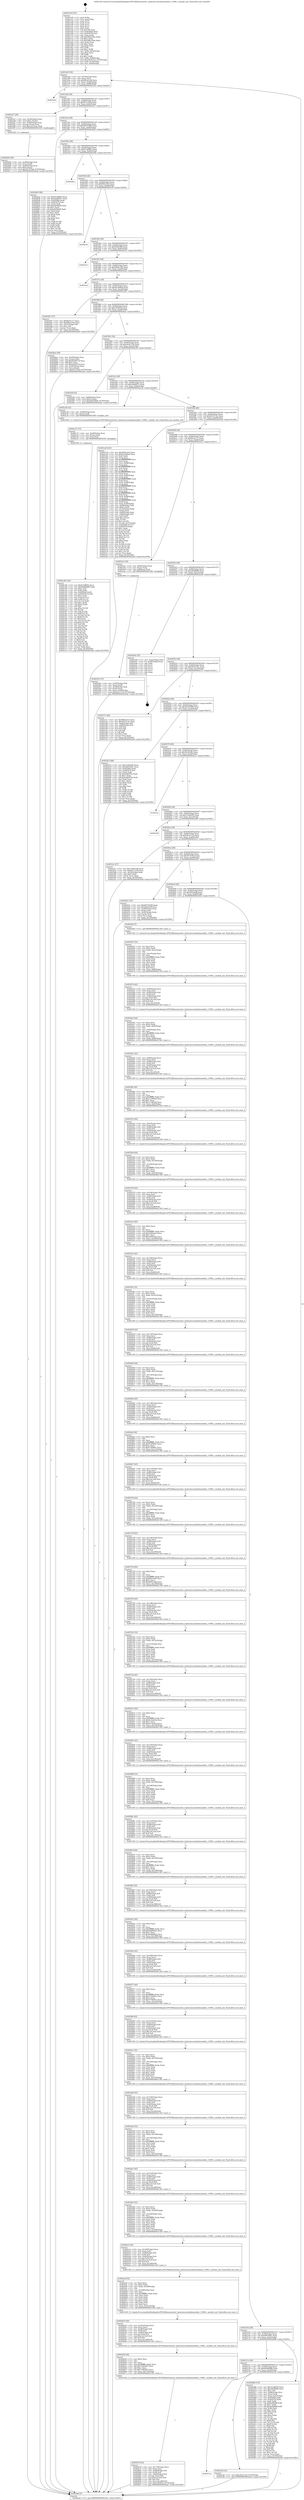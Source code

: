 digraph "0x401e50" {
  label = "0x401e50 (/mnt/c/Users/mathe/Desktop/tcc/POCII/binaries/extr_hashcatsrcmodulesmodule_11900.c_module_init_Final-ollvm.out::main(0))"
  labelloc = "t"
  node[shape=record]

  Entry [label="",width=0.3,height=0.3,shape=circle,fillcolor=black,style=filled]
  "0x401eb5" [label="{
     0x401eb5 [29]\l
     | [instrs]\l
     &nbsp;&nbsp;0x401eb5 \<+3\>: mov -0x70(%rbp),%eax\l
     &nbsp;&nbsp;0x401eb8 \<+2\>: mov %eax,%ecx\l
     &nbsp;&nbsp;0x401eba \<+6\>: sub $0x842a3c38,%ecx\l
     &nbsp;&nbsp;0x401ec0 \<+6\>: mov %eax,-0x84(%rbp)\l
     &nbsp;&nbsp;0x401ec6 \<+6\>: mov %ecx,-0x88(%rbp)\l
     &nbsp;&nbsp;0x401ecc \<+6\>: je 0000000000402332 \<main+0x4e2\>\l
  }"]
  "0x402332" [label="{
     0x402332\l
  }", style=dashed]
  "0x401ed2" [label="{
     0x401ed2 [28]\l
     | [instrs]\l
     &nbsp;&nbsp;0x401ed2 \<+5\>: jmp 0000000000401ed7 \<main+0x87\>\l
     &nbsp;&nbsp;0x401ed7 \<+6\>: mov -0x84(%rbp),%eax\l
     &nbsp;&nbsp;0x401edd \<+5\>: sub $0x90111f4d,%eax\l
     &nbsp;&nbsp;0x401ee2 \<+6\>: mov %eax,-0x8c(%rbp)\l
     &nbsp;&nbsp;0x401ee8 \<+6\>: je 00000000004023e7 \<main+0x597\>\l
  }"]
  Exit [label="",width=0.3,height=0.3,shape=circle,fillcolor=black,style=filled,peripheries=2]
  "0x4023e7" [label="{
     0x4023e7 [29]\l
     | [instrs]\l
     &nbsp;&nbsp;0x4023e7 \<+4\>: mov -0x50(%rbp),%rax\l
     &nbsp;&nbsp;0x4023eb \<+6\>: movl $0x1,(%rax)\l
     &nbsp;&nbsp;0x4023f1 \<+4\>: mov -0x50(%rbp),%rax\l
     &nbsp;&nbsp;0x4023f5 \<+3\>: movslq (%rax),%rax\l
     &nbsp;&nbsp;0x4023f8 \<+7\>: imul $0x1e0,%rax,%rdi\l
     &nbsp;&nbsp;0x4023ff \<+5\>: call 0000000000401050 \<malloc@plt\>\l
     | [calls]\l
     &nbsp;&nbsp;0x401050 \{1\} (unknown)\l
  }"]
  "0x401eee" [label="{
     0x401eee [28]\l
     | [instrs]\l
     &nbsp;&nbsp;0x401eee \<+5\>: jmp 0000000000401ef3 \<main+0xa3\>\l
     &nbsp;&nbsp;0x401ef3 \<+6\>: mov -0x84(%rbp),%eax\l
     &nbsp;&nbsp;0x401ef9 \<+5\>: sub $0x90576399,%eax\l
     &nbsp;&nbsp;0x401efe \<+6\>: mov %eax,-0x90(%rbp)\l
     &nbsp;&nbsp;0x401f04 \<+6\>: je 0000000000402bd3 \<main+0xd83\>\l
  }"]
  "0x40213a" [label="{
     0x40213a\l
  }", style=dashed]
  "0x402bd3" [label="{
     0x402bd3 [88]\l
     | [instrs]\l
     &nbsp;&nbsp;0x402bd3 \<+5\>: mov $0x9c3df693,%eax\l
     &nbsp;&nbsp;0x402bd8 \<+5\>: mov $0xc9eb807c,%ecx\l
     &nbsp;&nbsp;0x402bdd \<+7\>: mov 0x4050b4,%edx\l
     &nbsp;&nbsp;0x402be4 \<+7\>: mov 0x405078,%esi\l
     &nbsp;&nbsp;0x402beb \<+2\>: mov %edx,%edi\l
     &nbsp;&nbsp;0x402bed \<+6\>: add $0xab056af0,%edi\l
     &nbsp;&nbsp;0x402bf3 \<+3\>: sub $0x1,%edi\l
     &nbsp;&nbsp;0x402bf6 \<+6\>: sub $0xab056af0,%edi\l
     &nbsp;&nbsp;0x402bfc \<+3\>: imul %edi,%edx\l
     &nbsp;&nbsp;0x402bff \<+3\>: and $0x1,%edx\l
     &nbsp;&nbsp;0x402c02 \<+3\>: cmp $0x0,%edx\l
     &nbsp;&nbsp;0x402c05 \<+4\>: sete %r8b\l
     &nbsp;&nbsp;0x402c09 \<+3\>: cmp $0xa,%esi\l
     &nbsp;&nbsp;0x402c0c \<+4\>: setl %r9b\l
     &nbsp;&nbsp;0x402c10 \<+3\>: mov %r8b,%r10b\l
     &nbsp;&nbsp;0x402c13 \<+3\>: and %r9b,%r10b\l
     &nbsp;&nbsp;0x402c16 \<+3\>: xor %r9b,%r8b\l
     &nbsp;&nbsp;0x402c19 \<+3\>: or %r8b,%r10b\l
     &nbsp;&nbsp;0x402c1c \<+4\>: test $0x1,%r10b\l
     &nbsp;&nbsp;0x402c20 \<+3\>: cmovne %ecx,%eax\l
     &nbsp;&nbsp;0x402c23 \<+3\>: mov %eax,-0x70(%rbp)\l
     &nbsp;&nbsp;0x402c26 \<+5\>: jmp 0000000000402ea6 \<main+0x1056\>\l
  }"]
  "0x401f0a" [label="{
     0x401f0a [28]\l
     | [instrs]\l
     &nbsp;&nbsp;0x401f0a \<+5\>: jmp 0000000000401f0f \<main+0xbf\>\l
     &nbsp;&nbsp;0x401f0f \<+6\>: mov -0x84(%rbp),%eax\l
     &nbsp;&nbsp;0x401f15 \<+5\>: sub $0x9c3df693,%eax\l
     &nbsp;&nbsp;0x401f1a \<+6\>: mov %eax,-0x94(%rbp)\l
     &nbsp;&nbsp;0x401f20 \<+6\>: je 0000000000402e6d \<main+0x101d\>\l
  }"]
  "0x402cd4" [label="{
     0x402cd4 [12]\l
     | [instrs]\l
     &nbsp;&nbsp;0x402cd4 \<+7\>: movl $0xc6cb1126,-0x70(%rbp)\l
     &nbsp;&nbsp;0x402cdb \<+5\>: jmp 0000000000402ea6 \<main+0x1056\>\l
  }"]
  "0x402e6d" [label="{
     0x402e6d\l
  }", style=dashed]
  "0x401f26" [label="{
     0x401f26 [28]\l
     | [instrs]\l
     &nbsp;&nbsp;0x401f26 \<+5\>: jmp 0000000000401f2b \<main+0xdb\>\l
     &nbsp;&nbsp;0x401f2b \<+6\>: mov -0x84(%rbp),%eax\l
     &nbsp;&nbsp;0x401f31 \<+5\>: sub $0x9f40c553,%eax\l
     &nbsp;&nbsp;0x401f36 \<+6\>: mov %eax,-0x98(%rbp)\l
     &nbsp;&nbsp;0x401f3c \<+6\>: je 0000000000402e16 \<main+0xfc6\>\l
  }"]
  "0x40211e" [label="{
     0x40211e [28]\l
     | [instrs]\l
     &nbsp;&nbsp;0x40211e \<+5\>: jmp 0000000000402123 \<main+0x2d3\>\l
     &nbsp;&nbsp;0x402123 \<+6\>: mov -0x84(%rbp),%eax\l
     &nbsp;&nbsp;0x402129 \<+5\>: sub $0x60d9dd88,%eax\l
     &nbsp;&nbsp;0x40212e \<+6\>: mov %eax,-0xe0(%rbp)\l
     &nbsp;&nbsp;0x402134 \<+6\>: je 0000000000402cd4 \<main+0xe84\>\l
  }"]
  "0x402e16" [label="{
     0x402e16\l
  }", style=dashed]
  "0x401f42" [label="{
     0x401f42 [28]\l
     | [instrs]\l
     &nbsp;&nbsp;0x401f42 \<+5\>: jmp 0000000000401f47 \<main+0xf7\>\l
     &nbsp;&nbsp;0x401f47 \<+6\>: mov -0x84(%rbp),%eax\l
     &nbsp;&nbsp;0x401f4d \<+5\>: sub $0xa656c6bf,%eax\l
     &nbsp;&nbsp;0x401f52 \<+6\>: mov %eax,-0x9c(%rbp)\l
     &nbsp;&nbsp;0x401f58 \<+6\>: je 0000000000402e52 \<main+0x1002\>\l
  }"]
  "0x402d6b" [label="{
     0x402d6b [153]\l
     | [instrs]\l
     &nbsp;&nbsp;0x402d6b \<+5\>: mov $0x31dd2f30,%eax\l
     &nbsp;&nbsp;0x402d70 \<+5\>: mov $0x28e990f4,%ecx\l
     &nbsp;&nbsp;0x402d75 \<+2\>: mov $0x1,%dl\l
     &nbsp;&nbsp;0x402d77 \<+4\>: mov -0x68(%rbp),%rsi\l
     &nbsp;&nbsp;0x402d7b \<+2\>: mov (%rsi),%edi\l
     &nbsp;&nbsp;0x402d7d \<+3\>: mov %edi,-0x2c(%rbp)\l
     &nbsp;&nbsp;0x402d80 \<+7\>: mov 0x4050b4,%edi\l
     &nbsp;&nbsp;0x402d87 \<+8\>: mov 0x405078,%r8d\l
     &nbsp;&nbsp;0x402d8f \<+3\>: mov %edi,%r9d\l
     &nbsp;&nbsp;0x402d92 \<+7\>: sub $0xbe96bfff,%r9d\l
     &nbsp;&nbsp;0x402d99 \<+4\>: sub $0x1,%r9d\l
     &nbsp;&nbsp;0x402d9d \<+7\>: add $0xbe96bfff,%r9d\l
     &nbsp;&nbsp;0x402da4 \<+4\>: imul %r9d,%edi\l
     &nbsp;&nbsp;0x402da8 \<+3\>: and $0x1,%edi\l
     &nbsp;&nbsp;0x402dab \<+3\>: cmp $0x0,%edi\l
     &nbsp;&nbsp;0x402dae \<+4\>: sete %r10b\l
     &nbsp;&nbsp;0x402db2 \<+4\>: cmp $0xa,%r8d\l
     &nbsp;&nbsp;0x402db6 \<+4\>: setl %r11b\l
     &nbsp;&nbsp;0x402dba \<+3\>: mov %r10b,%bl\l
     &nbsp;&nbsp;0x402dbd \<+3\>: xor $0xff,%bl\l
     &nbsp;&nbsp;0x402dc0 \<+3\>: mov %r11b,%r14b\l
     &nbsp;&nbsp;0x402dc3 \<+4\>: xor $0xff,%r14b\l
     &nbsp;&nbsp;0x402dc7 \<+3\>: xor $0x0,%dl\l
     &nbsp;&nbsp;0x402dca \<+3\>: mov %bl,%r15b\l
     &nbsp;&nbsp;0x402dcd \<+4\>: and $0x0,%r15b\l
     &nbsp;&nbsp;0x402dd1 \<+3\>: and %dl,%r10b\l
     &nbsp;&nbsp;0x402dd4 \<+3\>: mov %r14b,%r12b\l
     &nbsp;&nbsp;0x402dd7 \<+4\>: and $0x0,%r12b\l
     &nbsp;&nbsp;0x402ddb \<+3\>: and %dl,%r11b\l
     &nbsp;&nbsp;0x402dde \<+3\>: or %r10b,%r15b\l
     &nbsp;&nbsp;0x402de1 \<+3\>: or %r11b,%r12b\l
     &nbsp;&nbsp;0x402de4 \<+3\>: xor %r12b,%r15b\l
     &nbsp;&nbsp;0x402de7 \<+3\>: or %r14b,%bl\l
     &nbsp;&nbsp;0x402dea \<+3\>: xor $0xff,%bl\l
     &nbsp;&nbsp;0x402ded \<+3\>: or $0x0,%dl\l
     &nbsp;&nbsp;0x402df0 \<+2\>: and %dl,%bl\l
     &nbsp;&nbsp;0x402df2 \<+3\>: or %bl,%r15b\l
     &nbsp;&nbsp;0x402df5 \<+4\>: test $0x1,%r15b\l
     &nbsp;&nbsp;0x402df9 \<+3\>: cmovne %ecx,%eax\l
     &nbsp;&nbsp;0x402dfc \<+3\>: mov %eax,-0x70(%rbp)\l
     &nbsp;&nbsp;0x402dff \<+5\>: jmp 0000000000402ea6 \<main+0x1056\>\l
  }"]
  "0x402e52" [label="{
     0x402e52\l
  }", style=dashed]
  "0x401f5e" [label="{
     0x401f5e [28]\l
     | [instrs]\l
     &nbsp;&nbsp;0x401f5e \<+5\>: jmp 0000000000401f63 \<main+0x113\>\l
     &nbsp;&nbsp;0x401f63 \<+6\>: mov -0x84(%rbp),%eax\l
     &nbsp;&nbsp;0x401f69 \<+5\>: sub $0xb8bac529,%eax\l
     &nbsp;&nbsp;0x401f6e \<+6\>: mov %eax,-0xa0(%rbp)\l
     &nbsp;&nbsp;0x401f74 \<+6\>: je 00000000004022a2 \<main+0x452\>\l
  }"]
  "0x402c46" [label="{
     0x402c46 [142]\l
     | [instrs]\l
     &nbsp;&nbsp;0x402c46 \<+5\>: mov $0x9c3df693,%ecx\l
     &nbsp;&nbsp;0x402c4b \<+5\>: mov $0x60d9dd88,%edx\l
     &nbsp;&nbsp;0x402c50 \<+3\>: mov $0x1,%sil\l
     &nbsp;&nbsp;0x402c53 \<+3\>: xor %r8d,%r8d\l
     &nbsp;&nbsp;0x402c56 \<+8\>: mov 0x4050b4,%r9d\l
     &nbsp;&nbsp;0x402c5e \<+8\>: mov 0x405078,%r10d\l
     &nbsp;&nbsp;0x402c66 \<+4\>: sub $0x1,%r8d\l
     &nbsp;&nbsp;0x402c6a \<+3\>: mov %r9d,%r11d\l
     &nbsp;&nbsp;0x402c6d \<+3\>: add %r8d,%r11d\l
     &nbsp;&nbsp;0x402c70 \<+4\>: imul %r11d,%r9d\l
     &nbsp;&nbsp;0x402c74 \<+4\>: and $0x1,%r9d\l
     &nbsp;&nbsp;0x402c78 \<+4\>: cmp $0x0,%r9d\l
     &nbsp;&nbsp;0x402c7c \<+3\>: sete %bl\l
     &nbsp;&nbsp;0x402c7f \<+4\>: cmp $0xa,%r10d\l
     &nbsp;&nbsp;0x402c83 \<+4\>: setl %r14b\l
     &nbsp;&nbsp;0x402c87 \<+3\>: mov %bl,%r15b\l
     &nbsp;&nbsp;0x402c8a \<+4\>: xor $0xff,%r15b\l
     &nbsp;&nbsp;0x402c8e \<+3\>: mov %r14b,%r12b\l
     &nbsp;&nbsp;0x402c91 \<+4\>: xor $0xff,%r12b\l
     &nbsp;&nbsp;0x402c95 \<+4\>: xor $0x0,%sil\l
     &nbsp;&nbsp;0x402c99 \<+3\>: mov %r15b,%r13b\l
     &nbsp;&nbsp;0x402c9c \<+4\>: and $0x0,%r13b\l
     &nbsp;&nbsp;0x402ca0 \<+3\>: and %sil,%bl\l
     &nbsp;&nbsp;0x402ca3 \<+3\>: mov %r12b,%al\l
     &nbsp;&nbsp;0x402ca6 \<+2\>: and $0x0,%al\l
     &nbsp;&nbsp;0x402ca8 \<+3\>: and %sil,%r14b\l
     &nbsp;&nbsp;0x402cab \<+3\>: or %bl,%r13b\l
     &nbsp;&nbsp;0x402cae \<+3\>: or %r14b,%al\l
     &nbsp;&nbsp;0x402cb1 \<+3\>: xor %al,%r13b\l
     &nbsp;&nbsp;0x402cb4 \<+3\>: or %r12b,%r15b\l
     &nbsp;&nbsp;0x402cb7 \<+4\>: xor $0xff,%r15b\l
     &nbsp;&nbsp;0x402cbb \<+4\>: or $0x0,%sil\l
     &nbsp;&nbsp;0x402cbf \<+3\>: and %sil,%r15b\l
     &nbsp;&nbsp;0x402cc2 \<+3\>: or %r15b,%r13b\l
     &nbsp;&nbsp;0x402cc5 \<+4\>: test $0x1,%r13b\l
     &nbsp;&nbsp;0x402cc9 \<+3\>: cmovne %edx,%ecx\l
     &nbsp;&nbsp;0x402ccc \<+3\>: mov %ecx,-0x70(%rbp)\l
     &nbsp;&nbsp;0x402ccf \<+5\>: jmp 0000000000402ea6 \<main+0x1056\>\l
  }"]
  "0x4022a2" [label="{
     0x4022a2\l
  }", style=dashed]
  "0x401f7a" [label="{
     0x401f7a [28]\l
     | [instrs]\l
     &nbsp;&nbsp;0x401f7a \<+5\>: jmp 0000000000401f7f \<main+0x12f\>\l
     &nbsp;&nbsp;0x401f7f \<+6\>: mov -0x84(%rbp),%eax\l
     &nbsp;&nbsp;0x401f85 \<+5\>: sub $0xbec400a0,%eax\l
     &nbsp;&nbsp;0x401f8a \<+6\>: mov %eax,-0xa4(%rbp)\l
     &nbsp;&nbsp;0x401f90 \<+6\>: je 0000000000402287 \<main+0x437\>\l
  }"]
  "0x402c37" [label="{
     0x402c37 [15]\l
     | [instrs]\l
     &nbsp;&nbsp;0x402c37 \<+4\>: mov -0x48(%rbp),%rax\l
     &nbsp;&nbsp;0x402c3b \<+3\>: mov (%rax),%rax\l
     &nbsp;&nbsp;0x402c3e \<+3\>: mov %rax,%rdi\l
     &nbsp;&nbsp;0x402c41 \<+5\>: call 0000000000401030 \<free@plt\>\l
     | [calls]\l
     &nbsp;&nbsp;0x401030 \{1\} (unknown)\l
  }"]
  "0x402287" [label="{
     0x402287 [27]\l
     | [instrs]\l
     &nbsp;&nbsp;0x402287 \<+5\>: mov $0xfbe5cc17,%eax\l
     &nbsp;&nbsp;0x40228c \<+5\>: mov $0xb8bac529,%ecx\l
     &nbsp;&nbsp;0x402291 \<+3\>: mov -0x31(%rbp),%dl\l
     &nbsp;&nbsp;0x402294 \<+3\>: test $0x1,%dl\l
     &nbsp;&nbsp;0x402297 \<+3\>: cmovne %ecx,%eax\l
     &nbsp;&nbsp;0x40229a \<+3\>: mov %eax,-0x70(%rbp)\l
     &nbsp;&nbsp;0x40229d \<+5\>: jmp 0000000000402ea6 \<main+0x1056\>\l
  }"]
  "0x401f96" [label="{
     0x401f96 [28]\l
     | [instrs]\l
     &nbsp;&nbsp;0x401f96 \<+5\>: jmp 0000000000401f9b \<main+0x14b\>\l
     &nbsp;&nbsp;0x401f9b \<+6\>: mov -0x84(%rbp),%eax\l
     &nbsp;&nbsp;0x401fa1 \<+5\>: sub $0xc34583cf,%eax\l
     &nbsp;&nbsp;0x401fa6 \<+6\>: mov %eax,-0xa8(%rbp)\l
     &nbsp;&nbsp;0x401fac \<+6\>: je 0000000000402bac \<main+0xd5c\>\l
  }"]
  "0x402b78" [label="{
     0x402b78 [52]\l
     | [instrs]\l
     &nbsp;&nbsp;0x402b78 \<+6\>: mov -0x170(%rbp),%ecx\l
     &nbsp;&nbsp;0x402b7e \<+3\>: imul %eax,%ecx\l
     &nbsp;&nbsp;0x402b81 \<+4\>: mov -0x48(%rbp),%r8\l
     &nbsp;&nbsp;0x402b85 \<+3\>: mov (%r8),%r8\l
     &nbsp;&nbsp;0x402b88 \<+4\>: mov -0x40(%rbp),%r9\l
     &nbsp;&nbsp;0x402b8c \<+3\>: movslq (%r9),%r9\l
     &nbsp;&nbsp;0x402b8f \<+7\>: imul $0x1e0,%r9,%r9\l
     &nbsp;&nbsp;0x402b96 \<+3\>: add %r9,%r8\l
     &nbsp;&nbsp;0x402b99 \<+7\>: mov %ecx,0x1d8(%r8)\l
     &nbsp;&nbsp;0x402ba0 \<+7\>: movl $0xc34583cf,-0x70(%rbp)\l
     &nbsp;&nbsp;0x402ba7 \<+5\>: jmp 0000000000402ea6 \<main+0x1056\>\l
  }"]
  "0x402bac" [label="{
     0x402bac [39]\l
     | [instrs]\l
     &nbsp;&nbsp;0x402bac \<+4\>: mov -0x40(%rbp),%rax\l
     &nbsp;&nbsp;0x402bb0 \<+2\>: mov (%rax),%ecx\l
     &nbsp;&nbsp;0x402bb2 \<+6\>: add $0x925d07c4,%ecx\l
     &nbsp;&nbsp;0x402bb8 \<+3\>: add $0x1,%ecx\l
     &nbsp;&nbsp;0x402bbb \<+6\>: sub $0x925d07c4,%ecx\l
     &nbsp;&nbsp;0x402bc1 \<+4\>: mov -0x40(%rbp),%rax\l
     &nbsp;&nbsp;0x402bc5 \<+2\>: mov %ecx,(%rax)\l
     &nbsp;&nbsp;0x402bc7 \<+7\>: movl $0x3f17b7bd,-0x70(%rbp)\l
     &nbsp;&nbsp;0x402bce \<+5\>: jmp 0000000000402ea6 \<main+0x1056\>\l
  }"]
  "0x401fb2" [label="{
     0x401fb2 [28]\l
     | [instrs]\l
     &nbsp;&nbsp;0x401fb2 \<+5\>: jmp 0000000000401fb7 \<main+0x167\>\l
     &nbsp;&nbsp;0x401fb7 \<+6\>: mov -0x84(%rbp),%eax\l
     &nbsp;&nbsp;0x401fbd \<+5\>: sub $0xc6cb1126,%eax\l
     &nbsp;&nbsp;0x401fc2 \<+6\>: mov %eax,-0xac(%rbp)\l
     &nbsp;&nbsp;0x401fc8 \<+6\>: je 0000000000402cfd \<main+0xead\>\l
  }"]
  "0x402b50" [label="{
     0x402b50 [40]\l
     | [instrs]\l
     &nbsp;&nbsp;0x402b50 \<+5\>: mov $0x2,%ecx\l
     &nbsp;&nbsp;0x402b55 \<+1\>: cltd\l
     &nbsp;&nbsp;0x402b56 \<+2\>: idiv %ecx\l
     &nbsp;&nbsp;0x402b58 \<+6\>: imul $0xfffffffe,%edx,%ecx\l
     &nbsp;&nbsp;0x402b5e \<+6\>: add $0x71f4b387,%ecx\l
     &nbsp;&nbsp;0x402b64 \<+3\>: add $0x1,%ecx\l
     &nbsp;&nbsp;0x402b67 \<+6\>: sub $0x71f4b387,%ecx\l
     &nbsp;&nbsp;0x402b6d \<+6\>: mov %ecx,-0x170(%rbp)\l
     &nbsp;&nbsp;0x402b73 \<+5\>: call 0000000000401160 \<next_i\>\l
     | [calls]\l
     &nbsp;&nbsp;0x401160 \{1\} (/mnt/c/Users/mathe/Desktop/tcc/POCII/binaries/extr_hashcatsrcmodulesmodule_11900.c_module_init_Final-ollvm.out::next_i)\l
  }"]
  "0x402cfd" [label="{
     0x402cfd [22]\l
     | [instrs]\l
     &nbsp;&nbsp;0x402cfd \<+4\>: mov -0x68(%rbp),%rax\l
     &nbsp;&nbsp;0x402d01 \<+6\>: movl $0x0,(%rax)\l
     &nbsp;&nbsp;0x402d07 \<+7\>: movl $0x2b019408,-0x70(%rbp)\l
     &nbsp;&nbsp;0x402d0e \<+5\>: jmp 0000000000402ea6 \<main+0x1056\>\l
  }"]
  "0x401fce" [label="{
     0x401fce [28]\l
     | [instrs]\l
     &nbsp;&nbsp;0x401fce \<+5\>: jmp 0000000000401fd3 \<main+0x183\>\l
     &nbsp;&nbsp;0x401fd3 \<+6\>: mov -0x84(%rbp),%eax\l
     &nbsp;&nbsp;0x401fd9 \<+5\>: sub $0xc9eb807c,%eax\l
     &nbsp;&nbsp;0x401fde \<+6\>: mov %eax,-0xb0(%rbp)\l
     &nbsp;&nbsp;0x401fe4 \<+6\>: je 0000000000402c2b \<main+0xddb\>\l
  }"]
  "0x402b23" [label="{
     0x402b23 [45]\l
     | [instrs]\l
     &nbsp;&nbsp;0x402b23 \<+6\>: mov -0x16c(%rbp),%ecx\l
     &nbsp;&nbsp;0x402b29 \<+3\>: imul %eax,%ecx\l
     &nbsp;&nbsp;0x402b2c \<+4\>: mov -0x48(%rbp),%r8\l
     &nbsp;&nbsp;0x402b30 \<+3\>: mov (%r8),%r8\l
     &nbsp;&nbsp;0x402b33 \<+4\>: mov -0x40(%rbp),%r9\l
     &nbsp;&nbsp;0x402b37 \<+3\>: movslq (%r9),%r9\l
     &nbsp;&nbsp;0x402b3a \<+7\>: imul $0x1e0,%r9,%r9\l
     &nbsp;&nbsp;0x402b41 \<+3\>: add %r9,%r8\l
     &nbsp;&nbsp;0x402b44 \<+7\>: mov %ecx,0x1d4(%r8)\l
     &nbsp;&nbsp;0x402b4b \<+5\>: call 0000000000401160 \<next_i\>\l
     | [calls]\l
     &nbsp;&nbsp;0x401160 \{1\} (/mnt/c/Users/mathe/Desktop/tcc/POCII/binaries/extr_hashcatsrcmodulesmodule_11900.c_module_init_Final-ollvm.out::next_i)\l
  }"]
  "0x402c2b" [label="{
     0x402c2b [12]\l
     | [instrs]\l
     &nbsp;&nbsp;0x402c2b \<+4\>: mov -0x48(%rbp),%rax\l
     &nbsp;&nbsp;0x402c2f \<+3\>: mov (%rax),%rdi\l
     &nbsp;&nbsp;0x402c32 \<+5\>: call 0000000000401400 \<module_init\>\l
     | [calls]\l
     &nbsp;&nbsp;0x401400 \{1\} (/mnt/c/Users/mathe/Desktop/tcc/POCII/binaries/extr_hashcatsrcmodulesmodule_11900.c_module_init_Final-ollvm.out::module_init)\l
  }"]
  "0x401fea" [label="{
     0x401fea [28]\l
     | [instrs]\l
     &nbsp;&nbsp;0x401fea \<+5\>: jmp 0000000000401fef \<main+0x19f\>\l
     &nbsp;&nbsp;0x401fef \<+6\>: mov -0x84(%rbp),%eax\l
     &nbsp;&nbsp;0x401ff5 \<+5\>: sub $0xd2237c2e,%eax\l
     &nbsp;&nbsp;0x401ffa \<+6\>: mov %eax,-0xb4(%rbp)\l
     &nbsp;&nbsp;0x402000 \<+6\>: je 00000000004021a8 \<main+0x358\>\l
  }"]
  "0x402aef" [label="{
     0x402aef [52]\l
     | [instrs]\l
     &nbsp;&nbsp;0x402aef \<+2\>: xor %ecx,%ecx\l
     &nbsp;&nbsp;0x402af1 \<+5\>: mov $0x2,%edx\l
     &nbsp;&nbsp;0x402af6 \<+6\>: mov %edx,-0x168(%rbp)\l
     &nbsp;&nbsp;0x402afc \<+1\>: cltd\l
     &nbsp;&nbsp;0x402afd \<+6\>: mov -0x168(%rbp),%esi\l
     &nbsp;&nbsp;0x402b03 \<+2\>: idiv %esi\l
     &nbsp;&nbsp;0x402b05 \<+6\>: imul $0xfffffffe,%edx,%edx\l
     &nbsp;&nbsp;0x402b0b \<+2\>: mov %ecx,%edi\l
     &nbsp;&nbsp;0x402b0d \<+2\>: sub %edx,%edi\l
     &nbsp;&nbsp;0x402b0f \<+2\>: mov %ecx,%edx\l
     &nbsp;&nbsp;0x402b11 \<+3\>: sub $0x1,%edx\l
     &nbsp;&nbsp;0x402b14 \<+2\>: add %edx,%edi\l
     &nbsp;&nbsp;0x402b16 \<+2\>: sub %edi,%ecx\l
     &nbsp;&nbsp;0x402b18 \<+6\>: mov %ecx,-0x16c(%rbp)\l
     &nbsp;&nbsp;0x402b1e \<+5\>: call 0000000000401160 \<next_i\>\l
     | [calls]\l
     &nbsp;&nbsp;0x401160 \{1\} (/mnt/c/Users/mathe/Desktop/tcc/POCII/binaries/extr_hashcatsrcmodulesmodule_11900.c_module_init_Final-ollvm.out::next_i)\l
  }"]
  "0x4021a8" [label="{
     0x4021a8 [223]\l
     | [instrs]\l
     &nbsp;&nbsp;0x4021a8 \<+5\>: mov $0x9f40c553,%eax\l
     &nbsp;&nbsp;0x4021ad \<+5\>: mov $0xbec400a0,%ecx\l
     &nbsp;&nbsp;0x4021b2 \<+2\>: xor %edx,%edx\l
     &nbsp;&nbsp;0x4021b4 \<+3\>: mov %rsp,%rsi\l
     &nbsp;&nbsp;0x4021b7 \<+4\>: add $0xfffffffffffffff0,%rsi\l
     &nbsp;&nbsp;0x4021bb \<+3\>: mov %rsi,%rsp\l
     &nbsp;&nbsp;0x4021be \<+4\>: mov %rsi,-0x68(%rbp)\l
     &nbsp;&nbsp;0x4021c2 \<+3\>: mov %rsp,%rsi\l
     &nbsp;&nbsp;0x4021c5 \<+4\>: add $0xfffffffffffffff0,%rsi\l
     &nbsp;&nbsp;0x4021c9 \<+3\>: mov %rsi,%rsp\l
     &nbsp;&nbsp;0x4021cc \<+3\>: mov %rsp,%rdi\l
     &nbsp;&nbsp;0x4021cf \<+4\>: add $0xfffffffffffffff0,%rdi\l
     &nbsp;&nbsp;0x4021d3 \<+3\>: mov %rdi,%rsp\l
     &nbsp;&nbsp;0x4021d6 \<+4\>: mov %rdi,-0x60(%rbp)\l
     &nbsp;&nbsp;0x4021da \<+3\>: mov %rsp,%rdi\l
     &nbsp;&nbsp;0x4021dd \<+4\>: add $0xfffffffffffffff0,%rdi\l
     &nbsp;&nbsp;0x4021e1 \<+3\>: mov %rdi,%rsp\l
     &nbsp;&nbsp;0x4021e4 \<+4\>: mov %rdi,-0x58(%rbp)\l
     &nbsp;&nbsp;0x4021e8 \<+3\>: mov %rsp,%rdi\l
     &nbsp;&nbsp;0x4021eb \<+4\>: add $0xfffffffffffffff0,%rdi\l
     &nbsp;&nbsp;0x4021ef \<+3\>: mov %rdi,%rsp\l
     &nbsp;&nbsp;0x4021f2 \<+4\>: mov %rdi,-0x50(%rbp)\l
     &nbsp;&nbsp;0x4021f6 \<+3\>: mov %rsp,%rdi\l
     &nbsp;&nbsp;0x4021f9 \<+4\>: add $0xfffffffffffffff0,%rdi\l
     &nbsp;&nbsp;0x4021fd \<+3\>: mov %rdi,%rsp\l
     &nbsp;&nbsp;0x402200 \<+4\>: mov %rdi,-0x48(%rbp)\l
     &nbsp;&nbsp;0x402204 \<+3\>: mov %rsp,%rdi\l
     &nbsp;&nbsp;0x402207 \<+4\>: add $0xfffffffffffffff0,%rdi\l
     &nbsp;&nbsp;0x40220b \<+3\>: mov %rdi,%rsp\l
     &nbsp;&nbsp;0x40220e \<+4\>: mov %rdi,-0x40(%rbp)\l
     &nbsp;&nbsp;0x402212 \<+4\>: mov -0x68(%rbp),%rdi\l
     &nbsp;&nbsp;0x402216 \<+6\>: movl $0x0,(%rdi)\l
     &nbsp;&nbsp;0x40221c \<+4\>: mov -0x74(%rbp),%r8d\l
     &nbsp;&nbsp;0x402220 \<+3\>: mov %r8d,(%rsi)\l
     &nbsp;&nbsp;0x402223 \<+4\>: mov -0x60(%rbp),%rdi\l
     &nbsp;&nbsp;0x402227 \<+4\>: mov -0x80(%rbp),%r9\l
     &nbsp;&nbsp;0x40222b \<+3\>: mov %r9,(%rdi)\l
     &nbsp;&nbsp;0x40222e \<+3\>: cmpl $0x2,(%rsi)\l
     &nbsp;&nbsp;0x402231 \<+4\>: setne %r10b\l
     &nbsp;&nbsp;0x402235 \<+4\>: and $0x1,%r10b\l
     &nbsp;&nbsp;0x402239 \<+4\>: mov %r10b,-0x31(%rbp)\l
     &nbsp;&nbsp;0x40223d \<+8\>: mov 0x4050b4,%r11d\l
     &nbsp;&nbsp;0x402245 \<+7\>: mov 0x405078,%ebx\l
     &nbsp;&nbsp;0x40224c \<+3\>: sub $0x1,%edx\l
     &nbsp;&nbsp;0x40224f \<+3\>: mov %r11d,%r14d\l
     &nbsp;&nbsp;0x402252 \<+3\>: add %edx,%r14d\l
     &nbsp;&nbsp;0x402255 \<+4\>: imul %r14d,%r11d\l
     &nbsp;&nbsp;0x402259 \<+4\>: and $0x1,%r11d\l
     &nbsp;&nbsp;0x40225d \<+4\>: cmp $0x0,%r11d\l
     &nbsp;&nbsp;0x402261 \<+4\>: sete %r10b\l
     &nbsp;&nbsp;0x402265 \<+3\>: cmp $0xa,%ebx\l
     &nbsp;&nbsp;0x402268 \<+4\>: setl %r15b\l
     &nbsp;&nbsp;0x40226c \<+3\>: mov %r10b,%r12b\l
     &nbsp;&nbsp;0x40226f \<+3\>: and %r15b,%r12b\l
     &nbsp;&nbsp;0x402272 \<+3\>: xor %r15b,%r10b\l
     &nbsp;&nbsp;0x402275 \<+3\>: or %r10b,%r12b\l
     &nbsp;&nbsp;0x402278 \<+4\>: test $0x1,%r12b\l
     &nbsp;&nbsp;0x40227c \<+3\>: cmovne %ecx,%eax\l
     &nbsp;&nbsp;0x40227f \<+3\>: mov %eax,-0x70(%rbp)\l
     &nbsp;&nbsp;0x402282 \<+5\>: jmp 0000000000402ea6 \<main+0x1056\>\l
  }"]
  "0x402006" [label="{
     0x402006 [28]\l
     | [instrs]\l
     &nbsp;&nbsp;0x402006 \<+5\>: jmp 000000000040200b \<main+0x1bb\>\l
     &nbsp;&nbsp;0x40200b \<+6\>: mov -0x84(%rbp),%eax\l
     &nbsp;&nbsp;0x402011 \<+5\>: sub $0xfbe5cc17,%eax\l
     &nbsp;&nbsp;0x402016 \<+6\>: mov %eax,-0xb8(%rbp)\l
     &nbsp;&nbsp;0x40201c \<+6\>: je 00000000004023a1 \<main+0x551\>\l
  }"]
  "0x402ac2" [label="{
     0x402ac2 [45]\l
     | [instrs]\l
     &nbsp;&nbsp;0x402ac2 \<+6\>: mov -0x164(%rbp),%ecx\l
     &nbsp;&nbsp;0x402ac8 \<+3\>: imul %eax,%ecx\l
     &nbsp;&nbsp;0x402acb \<+4\>: mov -0x48(%rbp),%r8\l
     &nbsp;&nbsp;0x402acf \<+3\>: mov (%r8),%r8\l
     &nbsp;&nbsp;0x402ad2 \<+4\>: mov -0x40(%rbp),%r9\l
     &nbsp;&nbsp;0x402ad6 \<+3\>: movslq (%r9),%r9\l
     &nbsp;&nbsp;0x402ad9 \<+7\>: imul $0x1e0,%r9,%r9\l
     &nbsp;&nbsp;0x402ae0 \<+3\>: add %r9,%r8\l
     &nbsp;&nbsp;0x402ae3 \<+7\>: mov %ecx,0x1d0(%r8)\l
     &nbsp;&nbsp;0x402aea \<+5\>: call 0000000000401160 \<next_i\>\l
     | [calls]\l
     &nbsp;&nbsp;0x401160 \{1\} (/mnt/c/Users/mathe/Desktop/tcc/POCII/binaries/extr_hashcatsrcmodulesmodule_11900.c_module_init_Final-ollvm.out::next_i)\l
  }"]
  "0x4023a1" [label="{
     0x4023a1 [16]\l
     | [instrs]\l
     &nbsp;&nbsp;0x4023a1 \<+4\>: mov -0x60(%rbp),%rax\l
     &nbsp;&nbsp;0x4023a5 \<+3\>: mov (%rax),%rax\l
     &nbsp;&nbsp;0x4023a8 \<+4\>: mov 0x8(%rax),%rdi\l
     &nbsp;&nbsp;0x4023ac \<+5\>: call 0000000000401060 \<atoi@plt\>\l
     | [calls]\l
     &nbsp;&nbsp;0x401060 \{1\} (unknown)\l
  }"]
  "0x402022" [label="{
     0x402022 [28]\l
     | [instrs]\l
     &nbsp;&nbsp;0x402022 \<+5\>: jmp 0000000000402027 \<main+0x1d7\>\l
     &nbsp;&nbsp;0x402027 \<+6\>: mov -0x84(%rbp),%eax\l
     &nbsp;&nbsp;0x40202d \<+5\>: sub $0x28e990f4,%eax\l
     &nbsp;&nbsp;0x402032 \<+6\>: mov %eax,-0xbc(%rbp)\l
     &nbsp;&nbsp;0x402038 \<+6\>: je 0000000000402e04 \<main+0xfb4\>\l
  }"]
  "0x402a8e" [label="{
     0x402a8e [52]\l
     | [instrs]\l
     &nbsp;&nbsp;0x402a8e \<+2\>: xor %ecx,%ecx\l
     &nbsp;&nbsp;0x402a90 \<+5\>: mov $0x2,%edx\l
     &nbsp;&nbsp;0x402a95 \<+6\>: mov %edx,-0x160(%rbp)\l
     &nbsp;&nbsp;0x402a9b \<+1\>: cltd\l
     &nbsp;&nbsp;0x402a9c \<+6\>: mov -0x160(%rbp),%esi\l
     &nbsp;&nbsp;0x402aa2 \<+2\>: idiv %esi\l
     &nbsp;&nbsp;0x402aa4 \<+6\>: imul $0xfffffffe,%edx,%edx\l
     &nbsp;&nbsp;0x402aaa \<+2\>: mov %ecx,%edi\l
     &nbsp;&nbsp;0x402aac \<+2\>: sub %edx,%edi\l
     &nbsp;&nbsp;0x402aae \<+2\>: mov %ecx,%edx\l
     &nbsp;&nbsp;0x402ab0 \<+3\>: sub $0x1,%edx\l
     &nbsp;&nbsp;0x402ab3 \<+2\>: add %edx,%edi\l
     &nbsp;&nbsp;0x402ab5 \<+2\>: sub %edi,%ecx\l
     &nbsp;&nbsp;0x402ab7 \<+6\>: mov %ecx,-0x164(%rbp)\l
     &nbsp;&nbsp;0x402abd \<+5\>: call 0000000000401160 \<next_i\>\l
     | [calls]\l
     &nbsp;&nbsp;0x401160 \{1\} (/mnt/c/Users/mathe/Desktop/tcc/POCII/binaries/extr_hashcatsrcmodulesmodule_11900.c_module_init_Final-ollvm.out::next_i)\l
  }"]
  "0x402e04" [label="{
     0x402e04 [18]\l
     | [instrs]\l
     &nbsp;&nbsp;0x402e04 \<+3\>: mov -0x2c(%rbp),%eax\l
     &nbsp;&nbsp;0x402e07 \<+4\>: lea -0x28(%rbp),%rsp\l
     &nbsp;&nbsp;0x402e0b \<+1\>: pop %rbx\l
     &nbsp;&nbsp;0x402e0c \<+2\>: pop %r12\l
     &nbsp;&nbsp;0x402e0e \<+2\>: pop %r13\l
     &nbsp;&nbsp;0x402e10 \<+2\>: pop %r14\l
     &nbsp;&nbsp;0x402e12 \<+2\>: pop %r15\l
     &nbsp;&nbsp;0x402e14 \<+1\>: pop %rbp\l
     &nbsp;&nbsp;0x402e15 \<+1\>: ret\l
  }"]
  "0x40203e" [label="{
     0x40203e [28]\l
     | [instrs]\l
     &nbsp;&nbsp;0x40203e \<+5\>: jmp 0000000000402043 \<main+0x1f3\>\l
     &nbsp;&nbsp;0x402043 \<+6\>: mov -0x84(%rbp),%eax\l
     &nbsp;&nbsp;0x402049 \<+5\>: sub $0x29c4152c,%eax\l
     &nbsp;&nbsp;0x40204e \<+6\>: mov %eax,-0xc0(%rbp)\l
     &nbsp;&nbsp;0x402054 \<+6\>: je 000000000040217c \<main+0x32c\>\l
  }"]
  "0x402a61" [label="{
     0x402a61 [45]\l
     | [instrs]\l
     &nbsp;&nbsp;0x402a61 \<+6\>: mov -0x15c(%rbp),%ecx\l
     &nbsp;&nbsp;0x402a67 \<+3\>: imul %eax,%ecx\l
     &nbsp;&nbsp;0x402a6a \<+4\>: mov -0x48(%rbp),%r8\l
     &nbsp;&nbsp;0x402a6e \<+3\>: mov (%r8),%r8\l
     &nbsp;&nbsp;0x402a71 \<+4\>: mov -0x40(%rbp),%r9\l
     &nbsp;&nbsp;0x402a75 \<+3\>: movslq (%r9),%r9\l
     &nbsp;&nbsp;0x402a78 \<+7\>: imul $0x1e0,%r9,%r9\l
     &nbsp;&nbsp;0x402a7f \<+3\>: add %r9,%r8\l
     &nbsp;&nbsp;0x402a82 \<+7\>: mov %ecx,0x198(%r8)\l
     &nbsp;&nbsp;0x402a89 \<+5\>: call 0000000000401160 \<next_i\>\l
     | [calls]\l
     &nbsp;&nbsp;0x401160 \{1\} (/mnt/c/Users/mathe/Desktop/tcc/POCII/binaries/extr_hashcatsrcmodulesmodule_11900.c_module_init_Final-ollvm.out::next_i)\l
  }"]
  "0x40217c" [label="{
     0x40217c [44]\l
     | [instrs]\l
     &nbsp;&nbsp;0x40217c \<+5\>: mov $0x9f40c553,%eax\l
     &nbsp;&nbsp;0x402181 \<+5\>: mov $0xd2237c2e,%ecx\l
     &nbsp;&nbsp;0x402186 \<+3\>: mov -0x6a(%rbp),%dl\l
     &nbsp;&nbsp;0x402189 \<+4\>: mov -0x69(%rbp),%sil\l
     &nbsp;&nbsp;0x40218d \<+3\>: mov %dl,%dil\l
     &nbsp;&nbsp;0x402190 \<+3\>: and %sil,%dil\l
     &nbsp;&nbsp;0x402193 \<+3\>: xor %sil,%dl\l
     &nbsp;&nbsp;0x402196 \<+3\>: or %dl,%dil\l
     &nbsp;&nbsp;0x402199 \<+4\>: test $0x1,%dil\l
     &nbsp;&nbsp;0x40219d \<+3\>: cmovne %ecx,%eax\l
     &nbsp;&nbsp;0x4021a0 \<+3\>: mov %eax,-0x70(%rbp)\l
     &nbsp;&nbsp;0x4021a3 \<+5\>: jmp 0000000000402ea6 \<main+0x1056\>\l
  }"]
  "0x40205a" [label="{
     0x40205a [28]\l
     | [instrs]\l
     &nbsp;&nbsp;0x40205a \<+5\>: jmp 000000000040205f \<main+0x20f\>\l
     &nbsp;&nbsp;0x40205f \<+6\>: mov -0x84(%rbp),%eax\l
     &nbsp;&nbsp;0x402065 \<+5\>: sub $0x2b019408,%eax\l
     &nbsp;&nbsp;0x40206a \<+6\>: mov %eax,-0xc4(%rbp)\l
     &nbsp;&nbsp;0x402070 \<+6\>: je 0000000000402d13 \<main+0xec3\>\l
  }"]
  "0x402ea6" [label="{
     0x402ea6 [5]\l
     | [instrs]\l
     &nbsp;&nbsp;0x402ea6 \<+5\>: jmp 0000000000401eb5 \<main+0x65\>\l
  }"]
  "0x401e50" [label="{
     0x401e50 [101]\l
     | [instrs]\l
     &nbsp;&nbsp;0x401e50 \<+1\>: push %rbp\l
     &nbsp;&nbsp;0x401e51 \<+3\>: mov %rsp,%rbp\l
     &nbsp;&nbsp;0x401e54 \<+2\>: push %r15\l
     &nbsp;&nbsp;0x401e56 \<+2\>: push %r14\l
     &nbsp;&nbsp;0x401e58 \<+2\>: push %r13\l
     &nbsp;&nbsp;0x401e5a \<+2\>: push %r12\l
     &nbsp;&nbsp;0x401e5c \<+1\>: push %rbx\l
     &nbsp;&nbsp;0x401e5d \<+7\>: sub $0x158,%rsp\l
     &nbsp;&nbsp;0x401e64 \<+7\>: mov 0x4050b4,%eax\l
     &nbsp;&nbsp;0x401e6b \<+7\>: mov 0x405078,%ecx\l
     &nbsp;&nbsp;0x401e72 \<+2\>: mov %eax,%edx\l
     &nbsp;&nbsp;0x401e74 \<+6\>: add $0x566e10da,%edx\l
     &nbsp;&nbsp;0x401e7a \<+3\>: sub $0x1,%edx\l
     &nbsp;&nbsp;0x401e7d \<+6\>: sub $0x566e10da,%edx\l
     &nbsp;&nbsp;0x401e83 \<+3\>: imul %edx,%eax\l
     &nbsp;&nbsp;0x401e86 \<+3\>: and $0x1,%eax\l
     &nbsp;&nbsp;0x401e89 \<+3\>: cmp $0x0,%eax\l
     &nbsp;&nbsp;0x401e8c \<+4\>: sete %r8b\l
     &nbsp;&nbsp;0x401e90 \<+4\>: and $0x1,%r8b\l
     &nbsp;&nbsp;0x401e94 \<+4\>: mov %r8b,-0x6a(%rbp)\l
     &nbsp;&nbsp;0x401e98 \<+3\>: cmp $0xa,%ecx\l
     &nbsp;&nbsp;0x401e9b \<+4\>: setl %r8b\l
     &nbsp;&nbsp;0x401e9f \<+4\>: and $0x1,%r8b\l
     &nbsp;&nbsp;0x401ea3 \<+4\>: mov %r8b,-0x69(%rbp)\l
     &nbsp;&nbsp;0x401ea7 \<+7\>: movl $0x29c4152c,-0x70(%rbp)\l
     &nbsp;&nbsp;0x401eae \<+3\>: mov %edi,-0x74(%rbp)\l
     &nbsp;&nbsp;0x401eb1 \<+4\>: mov %rsi,-0x80(%rbp)\l
  }"]
  "0x4023b1" [label="{
     0x4023b1 [27]\l
     | [instrs]\l
     &nbsp;&nbsp;0x4023b1 \<+4\>: mov -0x58(%rbp),%rdi\l
     &nbsp;&nbsp;0x4023b5 \<+2\>: mov %eax,(%rdi)\l
     &nbsp;&nbsp;0x4023b7 \<+4\>: mov -0x58(%rbp),%rdi\l
     &nbsp;&nbsp;0x4023bb \<+2\>: mov (%rdi),%eax\l
     &nbsp;&nbsp;0x4023bd \<+3\>: mov %eax,-0x30(%rbp)\l
     &nbsp;&nbsp;0x4023c0 \<+7\>: movl $0x3b3c7c78,-0x70(%rbp)\l
     &nbsp;&nbsp;0x4023c7 \<+5\>: jmp 0000000000402ea6 \<main+0x1056\>\l
  }"]
  "0x402a2d" [label="{
     0x402a2d [52]\l
     | [instrs]\l
     &nbsp;&nbsp;0x402a2d \<+2\>: xor %ecx,%ecx\l
     &nbsp;&nbsp;0x402a2f \<+5\>: mov $0x2,%edx\l
     &nbsp;&nbsp;0x402a34 \<+6\>: mov %edx,-0x158(%rbp)\l
     &nbsp;&nbsp;0x402a3a \<+1\>: cltd\l
     &nbsp;&nbsp;0x402a3b \<+6\>: mov -0x158(%rbp),%esi\l
     &nbsp;&nbsp;0x402a41 \<+2\>: idiv %esi\l
     &nbsp;&nbsp;0x402a43 \<+6\>: imul $0xfffffffe,%edx,%edx\l
     &nbsp;&nbsp;0x402a49 \<+2\>: mov %ecx,%edi\l
     &nbsp;&nbsp;0x402a4b \<+2\>: sub %edx,%edi\l
     &nbsp;&nbsp;0x402a4d \<+2\>: mov %ecx,%edx\l
     &nbsp;&nbsp;0x402a4f \<+3\>: sub $0x1,%edx\l
     &nbsp;&nbsp;0x402a52 \<+2\>: add %edx,%edi\l
     &nbsp;&nbsp;0x402a54 \<+2\>: sub %edi,%ecx\l
     &nbsp;&nbsp;0x402a56 \<+6\>: mov %ecx,-0x15c(%rbp)\l
     &nbsp;&nbsp;0x402a5c \<+5\>: call 0000000000401160 \<next_i\>\l
     | [calls]\l
     &nbsp;&nbsp;0x401160 \{1\} (/mnt/c/Users/mathe/Desktop/tcc/POCII/binaries/extr_hashcatsrcmodulesmodule_11900.c_module_init_Final-ollvm.out::next_i)\l
  }"]
  "0x402d13" [label="{
     0x402d13 [88]\l
     | [instrs]\l
     &nbsp;&nbsp;0x402d13 \<+5\>: mov $0x31dd2f30,%eax\l
     &nbsp;&nbsp;0x402d18 \<+5\>: mov $0x49f16281,%ecx\l
     &nbsp;&nbsp;0x402d1d \<+7\>: mov 0x4050b4,%edx\l
     &nbsp;&nbsp;0x402d24 \<+7\>: mov 0x405078,%esi\l
     &nbsp;&nbsp;0x402d2b \<+2\>: mov %edx,%edi\l
     &nbsp;&nbsp;0x402d2d \<+6\>: sub $0xedfe870a,%edi\l
     &nbsp;&nbsp;0x402d33 \<+3\>: sub $0x1,%edi\l
     &nbsp;&nbsp;0x402d36 \<+6\>: add $0xedfe870a,%edi\l
     &nbsp;&nbsp;0x402d3c \<+3\>: imul %edi,%edx\l
     &nbsp;&nbsp;0x402d3f \<+3\>: and $0x1,%edx\l
     &nbsp;&nbsp;0x402d42 \<+3\>: cmp $0x0,%edx\l
     &nbsp;&nbsp;0x402d45 \<+4\>: sete %r8b\l
     &nbsp;&nbsp;0x402d49 \<+3\>: cmp $0xa,%esi\l
     &nbsp;&nbsp;0x402d4c \<+4\>: setl %r9b\l
     &nbsp;&nbsp;0x402d50 \<+3\>: mov %r8b,%r10b\l
     &nbsp;&nbsp;0x402d53 \<+3\>: and %r9b,%r10b\l
     &nbsp;&nbsp;0x402d56 \<+3\>: xor %r9b,%r8b\l
     &nbsp;&nbsp;0x402d59 \<+3\>: or %r8b,%r10b\l
     &nbsp;&nbsp;0x402d5c \<+4\>: test $0x1,%r10b\l
     &nbsp;&nbsp;0x402d60 \<+3\>: cmovne %ecx,%eax\l
     &nbsp;&nbsp;0x402d63 \<+3\>: mov %eax,-0x70(%rbp)\l
     &nbsp;&nbsp;0x402d66 \<+5\>: jmp 0000000000402ea6 \<main+0x1056\>\l
  }"]
  "0x402076" [label="{
     0x402076 [28]\l
     | [instrs]\l
     &nbsp;&nbsp;0x402076 \<+5\>: jmp 000000000040207b \<main+0x22b\>\l
     &nbsp;&nbsp;0x40207b \<+6\>: mov -0x84(%rbp),%eax\l
     &nbsp;&nbsp;0x402081 \<+5\>: sub $0x30c93c40,%eax\l
     &nbsp;&nbsp;0x402086 \<+6\>: mov %eax,-0xc8(%rbp)\l
     &nbsp;&nbsp;0x40208c \<+6\>: je 0000000000402cec \<main+0xe9c\>\l
  }"]
  "0x402a00" [label="{
     0x402a00 [45]\l
     | [instrs]\l
     &nbsp;&nbsp;0x402a00 \<+6\>: mov -0x154(%rbp),%ecx\l
     &nbsp;&nbsp;0x402a06 \<+3\>: imul %eax,%ecx\l
     &nbsp;&nbsp;0x402a09 \<+4\>: mov -0x48(%rbp),%r8\l
     &nbsp;&nbsp;0x402a0d \<+3\>: mov (%r8),%r8\l
     &nbsp;&nbsp;0x402a10 \<+4\>: mov -0x40(%rbp),%r9\l
     &nbsp;&nbsp;0x402a14 \<+3\>: movslq (%r9),%r9\l
     &nbsp;&nbsp;0x402a17 \<+7\>: imul $0x1e0,%r9,%r9\l
     &nbsp;&nbsp;0x402a1e \<+3\>: add %r9,%r8\l
     &nbsp;&nbsp;0x402a21 \<+7\>: mov %ecx,0x194(%r8)\l
     &nbsp;&nbsp;0x402a28 \<+5\>: call 0000000000401160 \<next_i\>\l
     | [calls]\l
     &nbsp;&nbsp;0x401160 \{1\} (/mnt/c/Users/mathe/Desktop/tcc/POCII/binaries/extr_hashcatsrcmodulesmodule_11900.c_module_init_Final-ollvm.out::next_i)\l
  }"]
  "0x402cec" [label="{
     0x402cec\l
  }", style=dashed]
  "0x402092" [label="{
     0x402092 [28]\l
     | [instrs]\l
     &nbsp;&nbsp;0x402092 \<+5\>: jmp 0000000000402097 \<main+0x247\>\l
     &nbsp;&nbsp;0x402097 \<+6\>: mov -0x84(%rbp),%eax\l
     &nbsp;&nbsp;0x40209d \<+5\>: sub $0x31dd2f30,%eax\l
     &nbsp;&nbsp;0x4020a2 \<+6\>: mov %eax,-0xcc(%rbp)\l
     &nbsp;&nbsp;0x4020a8 \<+6\>: je 0000000000402e94 \<main+0x1044\>\l
  }"]
  "0x4029cc" [label="{
     0x4029cc [52]\l
     | [instrs]\l
     &nbsp;&nbsp;0x4029cc \<+2\>: xor %ecx,%ecx\l
     &nbsp;&nbsp;0x4029ce \<+5\>: mov $0x2,%edx\l
     &nbsp;&nbsp;0x4029d3 \<+6\>: mov %edx,-0x150(%rbp)\l
     &nbsp;&nbsp;0x4029d9 \<+1\>: cltd\l
     &nbsp;&nbsp;0x4029da \<+6\>: mov -0x150(%rbp),%esi\l
     &nbsp;&nbsp;0x4029e0 \<+2\>: idiv %esi\l
     &nbsp;&nbsp;0x4029e2 \<+6\>: imul $0xfffffffe,%edx,%edx\l
     &nbsp;&nbsp;0x4029e8 \<+2\>: mov %ecx,%edi\l
     &nbsp;&nbsp;0x4029ea \<+2\>: sub %edx,%edi\l
     &nbsp;&nbsp;0x4029ec \<+2\>: mov %ecx,%edx\l
     &nbsp;&nbsp;0x4029ee \<+3\>: sub $0x1,%edx\l
     &nbsp;&nbsp;0x4029f1 \<+2\>: add %edx,%edi\l
     &nbsp;&nbsp;0x4029f3 \<+2\>: sub %edi,%ecx\l
     &nbsp;&nbsp;0x4029f5 \<+6\>: mov %ecx,-0x154(%rbp)\l
     &nbsp;&nbsp;0x4029fb \<+5\>: call 0000000000401160 \<next_i\>\l
     | [calls]\l
     &nbsp;&nbsp;0x401160 \{1\} (/mnt/c/Users/mathe/Desktop/tcc/POCII/binaries/extr_hashcatsrcmodulesmodule_11900.c_module_init_Final-ollvm.out::next_i)\l
  }"]
  "0x402e94" [label="{
     0x402e94\l
  }", style=dashed]
  "0x4020ae" [label="{
     0x4020ae [28]\l
     | [instrs]\l
     &nbsp;&nbsp;0x4020ae \<+5\>: jmp 00000000004020b3 \<main+0x263\>\l
     &nbsp;&nbsp;0x4020b3 \<+6\>: mov -0x84(%rbp),%eax\l
     &nbsp;&nbsp;0x4020b9 \<+5\>: sub $0x3b3c7c78,%eax\l
     &nbsp;&nbsp;0x4020be \<+6\>: mov %eax,-0xd0(%rbp)\l
     &nbsp;&nbsp;0x4020c4 \<+6\>: je 00000000004023cc \<main+0x57c\>\l
  }"]
  "0x40299f" [label="{
     0x40299f [45]\l
     | [instrs]\l
     &nbsp;&nbsp;0x40299f \<+6\>: mov -0x14c(%rbp),%ecx\l
     &nbsp;&nbsp;0x4029a5 \<+3\>: imul %eax,%ecx\l
     &nbsp;&nbsp;0x4029a8 \<+4\>: mov -0x48(%rbp),%r8\l
     &nbsp;&nbsp;0x4029ac \<+3\>: mov (%r8),%r8\l
     &nbsp;&nbsp;0x4029af \<+4\>: mov -0x40(%rbp),%r9\l
     &nbsp;&nbsp;0x4029b3 \<+3\>: movslq (%r9),%r9\l
     &nbsp;&nbsp;0x4029b6 \<+7\>: imul $0x1e0,%r9,%r9\l
     &nbsp;&nbsp;0x4029bd \<+3\>: add %r9,%r8\l
     &nbsp;&nbsp;0x4029c0 \<+7\>: mov %ecx,0x190(%r8)\l
     &nbsp;&nbsp;0x4029c7 \<+5\>: call 0000000000401160 \<next_i\>\l
     | [calls]\l
     &nbsp;&nbsp;0x401160 \{1\} (/mnt/c/Users/mathe/Desktop/tcc/POCII/binaries/extr_hashcatsrcmodulesmodule_11900.c_module_init_Final-ollvm.out::next_i)\l
  }"]
  "0x4023cc" [label="{
     0x4023cc [27]\l
     | [instrs]\l
     &nbsp;&nbsp;0x4023cc \<+5\>: mov $0x7309e108,%eax\l
     &nbsp;&nbsp;0x4023d1 \<+5\>: mov $0x90111f4d,%ecx\l
     &nbsp;&nbsp;0x4023d6 \<+3\>: mov -0x30(%rbp),%edx\l
     &nbsp;&nbsp;0x4023d9 \<+3\>: cmp $0x0,%edx\l
     &nbsp;&nbsp;0x4023dc \<+3\>: cmove %ecx,%eax\l
     &nbsp;&nbsp;0x4023df \<+3\>: mov %eax,-0x70(%rbp)\l
     &nbsp;&nbsp;0x4023e2 \<+5\>: jmp 0000000000402ea6 \<main+0x1056\>\l
  }"]
  "0x4020ca" [label="{
     0x4020ca [28]\l
     | [instrs]\l
     &nbsp;&nbsp;0x4020ca \<+5\>: jmp 00000000004020cf \<main+0x27f\>\l
     &nbsp;&nbsp;0x4020cf \<+6\>: mov -0x84(%rbp),%eax\l
     &nbsp;&nbsp;0x4020d5 \<+5\>: sub $0x3f17b7bd,%eax\l
     &nbsp;&nbsp;0x4020da \<+6\>: mov %eax,-0xd4(%rbp)\l
     &nbsp;&nbsp;0x4020e0 \<+6\>: je 0000000000402421 \<main+0x5d1\>\l
  }"]
  "0x402404" [label="{
     0x402404 [29]\l
     | [instrs]\l
     &nbsp;&nbsp;0x402404 \<+4\>: mov -0x48(%rbp),%rdi\l
     &nbsp;&nbsp;0x402408 \<+3\>: mov %rax,(%rdi)\l
     &nbsp;&nbsp;0x40240b \<+4\>: mov -0x40(%rbp),%rax\l
     &nbsp;&nbsp;0x40240f \<+6\>: movl $0x0,(%rax)\l
     &nbsp;&nbsp;0x402415 \<+7\>: movl $0x3f17b7bd,-0x70(%rbp)\l
     &nbsp;&nbsp;0x40241c \<+5\>: jmp 0000000000402ea6 \<main+0x1056\>\l
  }"]
  "0x402977" [label="{
     0x402977 [40]\l
     | [instrs]\l
     &nbsp;&nbsp;0x402977 \<+5\>: mov $0x2,%ecx\l
     &nbsp;&nbsp;0x40297c \<+1\>: cltd\l
     &nbsp;&nbsp;0x40297d \<+2\>: idiv %ecx\l
     &nbsp;&nbsp;0x40297f \<+6\>: imul $0xfffffffe,%edx,%ecx\l
     &nbsp;&nbsp;0x402985 \<+6\>: add $0x3754991e,%ecx\l
     &nbsp;&nbsp;0x40298b \<+3\>: add $0x1,%ecx\l
     &nbsp;&nbsp;0x40298e \<+6\>: sub $0x3754991e,%ecx\l
     &nbsp;&nbsp;0x402994 \<+6\>: mov %ecx,-0x14c(%rbp)\l
     &nbsp;&nbsp;0x40299a \<+5\>: call 0000000000401160 \<next_i\>\l
     | [calls]\l
     &nbsp;&nbsp;0x401160 \{1\} (/mnt/c/Users/mathe/Desktop/tcc/POCII/binaries/extr_hashcatsrcmodulesmodule_11900.c_module_init_Final-ollvm.out::next_i)\l
  }"]
  "0x402421" [label="{
     0x402421 [33]\l
     | [instrs]\l
     &nbsp;&nbsp;0x402421 \<+5\>: mov $0x90576399,%eax\l
     &nbsp;&nbsp;0x402426 \<+5\>: mov $0x44dc6c8f,%ecx\l
     &nbsp;&nbsp;0x40242b \<+4\>: mov -0x40(%rbp),%rdx\l
     &nbsp;&nbsp;0x40242f \<+2\>: mov (%rdx),%esi\l
     &nbsp;&nbsp;0x402431 \<+4\>: mov -0x50(%rbp),%rdx\l
     &nbsp;&nbsp;0x402435 \<+2\>: cmp (%rdx),%esi\l
     &nbsp;&nbsp;0x402437 \<+3\>: cmovl %ecx,%eax\l
     &nbsp;&nbsp;0x40243a \<+3\>: mov %eax,-0x70(%rbp)\l
     &nbsp;&nbsp;0x40243d \<+5\>: jmp 0000000000402ea6 \<main+0x1056\>\l
  }"]
  "0x4020e6" [label="{
     0x4020e6 [28]\l
     | [instrs]\l
     &nbsp;&nbsp;0x4020e6 \<+5\>: jmp 00000000004020eb \<main+0x29b\>\l
     &nbsp;&nbsp;0x4020eb \<+6\>: mov -0x84(%rbp),%eax\l
     &nbsp;&nbsp;0x4020f1 \<+5\>: sub $0x44dc6c8f,%eax\l
     &nbsp;&nbsp;0x4020f6 \<+6\>: mov %eax,-0xd8(%rbp)\l
     &nbsp;&nbsp;0x4020fc \<+6\>: je 0000000000402442 \<main+0x5f2\>\l
  }"]
  "0x40294a" [label="{
     0x40294a [45]\l
     | [instrs]\l
     &nbsp;&nbsp;0x40294a \<+6\>: mov -0x148(%rbp),%ecx\l
     &nbsp;&nbsp;0x402950 \<+3\>: imul %eax,%ecx\l
     &nbsp;&nbsp;0x402953 \<+4\>: mov -0x48(%rbp),%r8\l
     &nbsp;&nbsp;0x402957 \<+3\>: mov (%r8),%r8\l
     &nbsp;&nbsp;0x40295a \<+4\>: mov -0x40(%rbp),%r9\l
     &nbsp;&nbsp;0x40295e \<+3\>: movslq (%r9),%r9\l
     &nbsp;&nbsp;0x402961 \<+7\>: imul $0x1e0,%r9,%r9\l
     &nbsp;&nbsp;0x402968 \<+3\>: add %r9,%r8\l
     &nbsp;&nbsp;0x40296b \<+7\>: mov %ecx,0x18c(%r8)\l
     &nbsp;&nbsp;0x402972 \<+5\>: call 0000000000401160 \<next_i\>\l
     | [calls]\l
     &nbsp;&nbsp;0x401160 \{1\} (/mnt/c/Users/mathe/Desktop/tcc/POCII/binaries/extr_hashcatsrcmodulesmodule_11900.c_module_init_Final-ollvm.out::next_i)\l
  }"]
  "0x402442" [label="{
     0x402442 [5]\l
     | [instrs]\l
     &nbsp;&nbsp;0x402442 \<+5\>: call 0000000000401160 \<next_i\>\l
     | [calls]\l
     &nbsp;&nbsp;0x401160 \{1\} (/mnt/c/Users/mathe/Desktop/tcc/POCII/binaries/extr_hashcatsrcmodulesmodule_11900.c_module_init_Final-ollvm.out::next_i)\l
  }"]
  "0x402102" [label="{
     0x402102 [28]\l
     | [instrs]\l
     &nbsp;&nbsp;0x402102 \<+5\>: jmp 0000000000402107 \<main+0x2b7\>\l
     &nbsp;&nbsp;0x402107 \<+6\>: mov -0x84(%rbp),%eax\l
     &nbsp;&nbsp;0x40210d \<+5\>: sub $0x49f16281,%eax\l
     &nbsp;&nbsp;0x402112 \<+6\>: mov %eax,-0xdc(%rbp)\l
     &nbsp;&nbsp;0x402118 \<+6\>: je 0000000000402d6b \<main+0xf1b\>\l
  }"]
  "0x402447" [label="{
     0x402447 [52]\l
     | [instrs]\l
     &nbsp;&nbsp;0x402447 \<+2\>: xor %ecx,%ecx\l
     &nbsp;&nbsp;0x402449 \<+5\>: mov $0x2,%edx\l
     &nbsp;&nbsp;0x40244e \<+6\>: mov %edx,-0xec(%rbp)\l
     &nbsp;&nbsp;0x402454 \<+1\>: cltd\l
     &nbsp;&nbsp;0x402455 \<+6\>: mov -0xec(%rbp),%esi\l
     &nbsp;&nbsp;0x40245b \<+2\>: idiv %esi\l
     &nbsp;&nbsp;0x40245d \<+6\>: imul $0xfffffffe,%edx,%edx\l
     &nbsp;&nbsp;0x402463 \<+2\>: mov %ecx,%edi\l
     &nbsp;&nbsp;0x402465 \<+2\>: sub %edx,%edi\l
     &nbsp;&nbsp;0x402467 \<+2\>: mov %ecx,%edx\l
     &nbsp;&nbsp;0x402469 \<+3\>: sub $0x1,%edx\l
     &nbsp;&nbsp;0x40246c \<+2\>: add %edx,%edi\l
     &nbsp;&nbsp;0x40246e \<+2\>: sub %edi,%ecx\l
     &nbsp;&nbsp;0x402470 \<+6\>: mov %ecx,-0xf0(%rbp)\l
     &nbsp;&nbsp;0x402476 \<+5\>: call 0000000000401160 \<next_i\>\l
     | [calls]\l
     &nbsp;&nbsp;0x401160 \{1\} (/mnt/c/Users/mathe/Desktop/tcc/POCII/binaries/extr_hashcatsrcmodulesmodule_11900.c_module_init_Final-ollvm.out::next_i)\l
  }"]
  "0x40247b" [label="{
     0x40247b [42]\l
     | [instrs]\l
     &nbsp;&nbsp;0x40247b \<+6\>: mov -0xf0(%rbp),%ecx\l
     &nbsp;&nbsp;0x402481 \<+3\>: imul %eax,%ecx\l
     &nbsp;&nbsp;0x402484 \<+4\>: mov -0x48(%rbp),%r8\l
     &nbsp;&nbsp;0x402488 \<+3\>: mov (%r8),%r8\l
     &nbsp;&nbsp;0x40248b \<+4\>: mov -0x40(%rbp),%r9\l
     &nbsp;&nbsp;0x40248f \<+3\>: movslq (%r9),%r9\l
     &nbsp;&nbsp;0x402492 \<+7\>: imul $0x1e0,%r9,%r9\l
     &nbsp;&nbsp;0x402499 \<+3\>: add %r9,%r8\l
     &nbsp;&nbsp;0x40249c \<+4\>: mov %ecx,0x10(%r8)\l
     &nbsp;&nbsp;0x4024a0 \<+5\>: call 0000000000401160 \<next_i\>\l
     | [calls]\l
     &nbsp;&nbsp;0x401160 \{1\} (/mnt/c/Users/mathe/Desktop/tcc/POCII/binaries/extr_hashcatsrcmodulesmodule_11900.c_module_init_Final-ollvm.out::next_i)\l
  }"]
  "0x4024a5" [label="{
     0x4024a5 [44]\l
     | [instrs]\l
     &nbsp;&nbsp;0x4024a5 \<+2\>: xor %ecx,%ecx\l
     &nbsp;&nbsp;0x4024a7 \<+5\>: mov $0x2,%edx\l
     &nbsp;&nbsp;0x4024ac \<+6\>: mov %edx,-0xf4(%rbp)\l
     &nbsp;&nbsp;0x4024b2 \<+1\>: cltd\l
     &nbsp;&nbsp;0x4024b3 \<+6\>: mov -0xf4(%rbp),%esi\l
     &nbsp;&nbsp;0x4024b9 \<+2\>: idiv %esi\l
     &nbsp;&nbsp;0x4024bb \<+6\>: imul $0xfffffffe,%edx,%edx\l
     &nbsp;&nbsp;0x4024c1 \<+3\>: sub $0x1,%ecx\l
     &nbsp;&nbsp;0x4024c4 \<+2\>: sub %ecx,%edx\l
     &nbsp;&nbsp;0x4024c6 \<+6\>: mov %edx,-0xf8(%rbp)\l
     &nbsp;&nbsp;0x4024cc \<+5\>: call 0000000000401160 \<next_i\>\l
     | [calls]\l
     &nbsp;&nbsp;0x401160 \{1\} (/mnt/c/Users/mathe/Desktop/tcc/POCII/binaries/extr_hashcatsrcmodulesmodule_11900.c_module_init_Final-ollvm.out::next_i)\l
  }"]
  "0x4024d1" [label="{
     0x4024d1 [42]\l
     | [instrs]\l
     &nbsp;&nbsp;0x4024d1 \<+6\>: mov -0xf8(%rbp),%ecx\l
     &nbsp;&nbsp;0x4024d7 \<+3\>: imul %eax,%ecx\l
     &nbsp;&nbsp;0x4024da \<+4\>: mov -0x48(%rbp),%r8\l
     &nbsp;&nbsp;0x4024de \<+3\>: mov (%r8),%r8\l
     &nbsp;&nbsp;0x4024e1 \<+4\>: mov -0x40(%rbp),%r9\l
     &nbsp;&nbsp;0x4024e5 \<+3\>: movslq (%r9),%r9\l
     &nbsp;&nbsp;0x4024e8 \<+7\>: imul $0x1e0,%r9,%r9\l
     &nbsp;&nbsp;0x4024ef \<+3\>: add %r9,%r8\l
     &nbsp;&nbsp;0x4024f2 \<+4\>: mov %ecx,0x14(%r8)\l
     &nbsp;&nbsp;0x4024f6 \<+5\>: call 0000000000401160 \<next_i\>\l
     | [calls]\l
     &nbsp;&nbsp;0x401160 \{1\} (/mnt/c/Users/mathe/Desktop/tcc/POCII/binaries/extr_hashcatsrcmodulesmodule_11900.c_module_init_Final-ollvm.out::next_i)\l
  }"]
  "0x4024fb" [label="{
     0x4024fb [40]\l
     | [instrs]\l
     &nbsp;&nbsp;0x4024fb \<+5\>: mov $0x2,%ecx\l
     &nbsp;&nbsp;0x402500 \<+1\>: cltd\l
     &nbsp;&nbsp;0x402501 \<+2\>: idiv %ecx\l
     &nbsp;&nbsp;0x402503 \<+6\>: imul $0xfffffffe,%edx,%ecx\l
     &nbsp;&nbsp;0x402509 \<+6\>: sub $0x112902af,%ecx\l
     &nbsp;&nbsp;0x40250f \<+3\>: add $0x1,%ecx\l
     &nbsp;&nbsp;0x402512 \<+6\>: add $0x112902af,%ecx\l
     &nbsp;&nbsp;0x402518 \<+6\>: mov %ecx,-0xfc(%rbp)\l
     &nbsp;&nbsp;0x40251e \<+5\>: call 0000000000401160 \<next_i\>\l
     | [calls]\l
     &nbsp;&nbsp;0x401160 \{1\} (/mnt/c/Users/mathe/Desktop/tcc/POCII/binaries/extr_hashcatsrcmodulesmodule_11900.c_module_init_Final-ollvm.out::next_i)\l
  }"]
  "0x402523" [label="{
     0x402523 [42]\l
     | [instrs]\l
     &nbsp;&nbsp;0x402523 \<+6\>: mov -0xfc(%rbp),%ecx\l
     &nbsp;&nbsp;0x402529 \<+3\>: imul %eax,%ecx\l
     &nbsp;&nbsp;0x40252c \<+4\>: mov -0x48(%rbp),%r8\l
     &nbsp;&nbsp;0x402530 \<+3\>: mov (%r8),%r8\l
     &nbsp;&nbsp;0x402533 \<+4\>: mov -0x40(%rbp),%r9\l
     &nbsp;&nbsp;0x402537 \<+3\>: movslq (%r9),%r9\l
     &nbsp;&nbsp;0x40253a \<+7\>: imul $0x1e0,%r9,%r9\l
     &nbsp;&nbsp;0x402541 \<+3\>: add %r9,%r8\l
     &nbsp;&nbsp;0x402544 \<+4\>: mov %ecx,0x18(%r8)\l
     &nbsp;&nbsp;0x402548 \<+5\>: call 0000000000401160 \<next_i\>\l
     | [calls]\l
     &nbsp;&nbsp;0x401160 \{1\} (/mnt/c/Users/mathe/Desktop/tcc/POCII/binaries/extr_hashcatsrcmodulesmodule_11900.c_module_init_Final-ollvm.out::next_i)\l
  }"]
  "0x40254d" [label="{
     0x40254d [44]\l
     | [instrs]\l
     &nbsp;&nbsp;0x40254d \<+2\>: xor %ecx,%ecx\l
     &nbsp;&nbsp;0x40254f \<+5\>: mov $0x2,%edx\l
     &nbsp;&nbsp;0x402554 \<+6\>: mov %edx,-0x100(%rbp)\l
     &nbsp;&nbsp;0x40255a \<+1\>: cltd\l
     &nbsp;&nbsp;0x40255b \<+6\>: mov -0x100(%rbp),%esi\l
     &nbsp;&nbsp;0x402561 \<+2\>: idiv %esi\l
     &nbsp;&nbsp;0x402563 \<+6\>: imul $0xfffffffe,%edx,%edx\l
     &nbsp;&nbsp;0x402569 \<+3\>: sub $0x1,%ecx\l
     &nbsp;&nbsp;0x40256c \<+2\>: sub %ecx,%edx\l
     &nbsp;&nbsp;0x40256e \<+6\>: mov %edx,-0x104(%rbp)\l
     &nbsp;&nbsp;0x402574 \<+5\>: call 0000000000401160 \<next_i\>\l
     | [calls]\l
     &nbsp;&nbsp;0x401160 \{1\} (/mnt/c/Users/mathe/Desktop/tcc/POCII/binaries/extr_hashcatsrcmodulesmodule_11900.c_module_init_Final-ollvm.out::next_i)\l
  }"]
  "0x402579" [label="{
     0x402579 [42]\l
     | [instrs]\l
     &nbsp;&nbsp;0x402579 \<+6\>: mov -0x104(%rbp),%ecx\l
     &nbsp;&nbsp;0x40257f \<+3\>: imul %eax,%ecx\l
     &nbsp;&nbsp;0x402582 \<+4\>: mov -0x48(%rbp),%r8\l
     &nbsp;&nbsp;0x402586 \<+3\>: mov (%r8),%r8\l
     &nbsp;&nbsp;0x402589 \<+4\>: mov -0x40(%rbp),%r9\l
     &nbsp;&nbsp;0x40258d \<+3\>: movslq (%r9),%r9\l
     &nbsp;&nbsp;0x402590 \<+7\>: imul $0x1e0,%r9,%r9\l
     &nbsp;&nbsp;0x402597 \<+3\>: add %r9,%r8\l
     &nbsp;&nbsp;0x40259a \<+4\>: mov %ecx,0x28(%r8)\l
     &nbsp;&nbsp;0x40259e \<+5\>: call 0000000000401160 \<next_i\>\l
     | [calls]\l
     &nbsp;&nbsp;0x401160 \{1\} (/mnt/c/Users/mathe/Desktop/tcc/POCII/binaries/extr_hashcatsrcmodulesmodule_11900.c_module_init_Final-ollvm.out::next_i)\l
  }"]
  "0x4025a3" [label="{
     0x4025a3 [40]\l
     | [instrs]\l
     &nbsp;&nbsp;0x4025a3 \<+5\>: mov $0x2,%ecx\l
     &nbsp;&nbsp;0x4025a8 \<+1\>: cltd\l
     &nbsp;&nbsp;0x4025a9 \<+2\>: idiv %ecx\l
     &nbsp;&nbsp;0x4025ab \<+6\>: imul $0xfffffffe,%edx,%ecx\l
     &nbsp;&nbsp;0x4025b1 \<+6\>: sub $0xc000eee0,%ecx\l
     &nbsp;&nbsp;0x4025b7 \<+3\>: add $0x1,%ecx\l
     &nbsp;&nbsp;0x4025ba \<+6\>: add $0xc000eee0,%ecx\l
     &nbsp;&nbsp;0x4025c0 \<+6\>: mov %ecx,-0x108(%rbp)\l
     &nbsp;&nbsp;0x4025c6 \<+5\>: call 0000000000401160 \<next_i\>\l
     | [calls]\l
     &nbsp;&nbsp;0x401160 \{1\} (/mnt/c/Users/mathe/Desktop/tcc/POCII/binaries/extr_hashcatsrcmodulesmodule_11900.c_module_init_Final-ollvm.out::next_i)\l
  }"]
  "0x4025cb" [label="{
     0x4025cb [42]\l
     | [instrs]\l
     &nbsp;&nbsp;0x4025cb \<+6\>: mov -0x108(%rbp),%ecx\l
     &nbsp;&nbsp;0x4025d1 \<+3\>: imul %eax,%ecx\l
     &nbsp;&nbsp;0x4025d4 \<+4\>: mov -0x48(%rbp),%r8\l
     &nbsp;&nbsp;0x4025d8 \<+3\>: mov (%r8),%r8\l
     &nbsp;&nbsp;0x4025db \<+4\>: mov -0x40(%rbp),%r9\l
     &nbsp;&nbsp;0x4025df \<+3\>: movslq (%r9),%r9\l
     &nbsp;&nbsp;0x4025e2 \<+7\>: imul $0x1e0,%r9,%r9\l
     &nbsp;&nbsp;0x4025e9 \<+3\>: add %r9,%r8\l
     &nbsp;&nbsp;0x4025ec \<+4\>: mov %ecx,0x48(%r8)\l
     &nbsp;&nbsp;0x4025f0 \<+5\>: call 0000000000401160 \<next_i\>\l
     | [calls]\l
     &nbsp;&nbsp;0x401160 \{1\} (/mnt/c/Users/mathe/Desktop/tcc/POCII/binaries/extr_hashcatsrcmodulesmodule_11900.c_module_init_Final-ollvm.out::next_i)\l
  }"]
  "0x4025f5" [label="{
     0x4025f5 [52]\l
     | [instrs]\l
     &nbsp;&nbsp;0x4025f5 \<+2\>: xor %ecx,%ecx\l
     &nbsp;&nbsp;0x4025f7 \<+5\>: mov $0x2,%edx\l
     &nbsp;&nbsp;0x4025fc \<+6\>: mov %edx,-0x10c(%rbp)\l
     &nbsp;&nbsp;0x402602 \<+1\>: cltd\l
     &nbsp;&nbsp;0x402603 \<+6\>: mov -0x10c(%rbp),%esi\l
     &nbsp;&nbsp;0x402609 \<+2\>: idiv %esi\l
     &nbsp;&nbsp;0x40260b \<+6\>: imul $0xfffffffe,%edx,%edx\l
     &nbsp;&nbsp;0x402611 \<+2\>: mov %ecx,%edi\l
     &nbsp;&nbsp;0x402613 \<+2\>: sub %edx,%edi\l
     &nbsp;&nbsp;0x402615 \<+2\>: mov %ecx,%edx\l
     &nbsp;&nbsp;0x402617 \<+3\>: sub $0x1,%edx\l
     &nbsp;&nbsp;0x40261a \<+2\>: add %edx,%edi\l
     &nbsp;&nbsp;0x40261c \<+2\>: sub %edi,%ecx\l
     &nbsp;&nbsp;0x40261e \<+6\>: mov %ecx,-0x110(%rbp)\l
     &nbsp;&nbsp;0x402624 \<+5\>: call 0000000000401160 \<next_i\>\l
     | [calls]\l
     &nbsp;&nbsp;0x401160 \{1\} (/mnt/c/Users/mathe/Desktop/tcc/POCII/binaries/extr_hashcatsrcmodulesmodule_11900.c_module_init_Final-ollvm.out::next_i)\l
  }"]
  "0x402629" [label="{
     0x402629 [45]\l
     | [instrs]\l
     &nbsp;&nbsp;0x402629 \<+6\>: mov -0x110(%rbp),%ecx\l
     &nbsp;&nbsp;0x40262f \<+3\>: imul %eax,%ecx\l
     &nbsp;&nbsp;0x402632 \<+4\>: mov -0x48(%rbp),%r8\l
     &nbsp;&nbsp;0x402636 \<+3\>: mov (%r8),%r8\l
     &nbsp;&nbsp;0x402639 \<+4\>: mov -0x40(%rbp),%r9\l
     &nbsp;&nbsp;0x40263d \<+3\>: movslq (%r9),%r9\l
     &nbsp;&nbsp;0x402640 \<+7\>: imul $0x1e0,%r9,%r9\l
     &nbsp;&nbsp;0x402647 \<+3\>: add %r9,%r8\l
     &nbsp;&nbsp;0x40264a \<+7\>: mov %ecx,0x80(%r8)\l
     &nbsp;&nbsp;0x402651 \<+5\>: call 0000000000401160 \<next_i\>\l
     | [calls]\l
     &nbsp;&nbsp;0x401160 \{1\} (/mnt/c/Users/mathe/Desktop/tcc/POCII/binaries/extr_hashcatsrcmodulesmodule_11900.c_module_init_Final-ollvm.out::next_i)\l
  }"]
  "0x402656" [label="{
     0x402656 [44]\l
     | [instrs]\l
     &nbsp;&nbsp;0x402656 \<+2\>: xor %ecx,%ecx\l
     &nbsp;&nbsp;0x402658 \<+5\>: mov $0x2,%edx\l
     &nbsp;&nbsp;0x40265d \<+6\>: mov %edx,-0x114(%rbp)\l
     &nbsp;&nbsp;0x402663 \<+1\>: cltd\l
     &nbsp;&nbsp;0x402664 \<+6\>: mov -0x114(%rbp),%esi\l
     &nbsp;&nbsp;0x40266a \<+2\>: idiv %esi\l
     &nbsp;&nbsp;0x40266c \<+6\>: imul $0xfffffffe,%edx,%edx\l
     &nbsp;&nbsp;0x402672 \<+3\>: sub $0x1,%ecx\l
     &nbsp;&nbsp;0x402675 \<+2\>: sub %ecx,%edx\l
     &nbsp;&nbsp;0x402677 \<+6\>: mov %edx,-0x118(%rbp)\l
     &nbsp;&nbsp;0x40267d \<+5\>: call 0000000000401160 \<next_i\>\l
     | [calls]\l
     &nbsp;&nbsp;0x401160 \{1\} (/mnt/c/Users/mathe/Desktop/tcc/POCII/binaries/extr_hashcatsrcmodulesmodule_11900.c_module_init_Final-ollvm.out::next_i)\l
  }"]
  "0x402682" [label="{
     0x402682 [45]\l
     | [instrs]\l
     &nbsp;&nbsp;0x402682 \<+6\>: mov -0x118(%rbp),%ecx\l
     &nbsp;&nbsp;0x402688 \<+3\>: imul %eax,%ecx\l
     &nbsp;&nbsp;0x40268b \<+4\>: mov -0x48(%rbp),%r8\l
     &nbsp;&nbsp;0x40268f \<+3\>: mov (%r8),%r8\l
     &nbsp;&nbsp;0x402692 \<+4\>: mov -0x40(%rbp),%r9\l
     &nbsp;&nbsp;0x402696 \<+3\>: movslq (%r9),%r9\l
     &nbsp;&nbsp;0x402699 \<+7\>: imul $0x1e0,%r9,%r9\l
     &nbsp;&nbsp;0x4026a0 \<+3\>: add %r9,%r8\l
     &nbsp;&nbsp;0x4026a3 \<+7\>: mov %ecx,0x84(%r8)\l
     &nbsp;&nbsp;0x4026aa \<+5\>: call 0000000000401160 \<next_i\>\l
     | [calls]\l
     &nbsp;&nbsp;0x401160 \{1\} (/mnt/c/Users/mathe/Desktop/tcc/POCII/binaries/extr_hashcatsrcmodulesmodule_11900.c_module_init_Final-ollvm.out::next_i)\l
  }"]
  "0x4026af" [label="{
     0x4026af [40]\l
     | [instrs]\l
     &nbsp;&nbsp;0x4026af \<+5\>: mov $0x2,%ecx\l
     &nbsp;&nbsp;0x4026b4 \<+1\>: cltd\l
     &nbsp;&nbsp;0x4026b5 \<+2\>: idiv %ecx\l
     &nbsp;&nbsp;0x4026b7 \<+6\>: imul $0xfffffffe,%edx,%ecx\l
     &nbsp;&nbsp;0x4026bd \<+6\>: add $0xf728084c,%ecx\l
     &nbsp;&nbsp;0x4026c3 \<+3\>: add $0x1,%ecx\l
     &nbsp;&nbsp;0x4026c6 \<+6\>: sub $0xf728084c,%ecx\l
     &nbsp;&nbsp;0x4026cc \<+6\>: mov %ecx,-0x11c(%rbp)\l
     &nbsp;&nbsp;0x4026d2 \<+5\>: call 0000000000401160 \<next_i\>\l
     | [calls]\l
     &nbsp;&nbsp;0x401160 \{1\} (/mnt/c/Users/mathe/Desktop/tcc/POCII/binaries/extr_hashcatsrcmodulesmodule_11900.c_module_init_Final-ollvm.out::next_i)\l
  }"]
  "0x4026d7" [label="{
     0x4026d7 [45]\l
     | [instrs]\l
     &nbsp;&nbsp;0x4026d7 \<+6\>: mov -0x11c(%rbp),%ecx\l
     &nbsp;&nbsp;0x4026dd \<+3\>: imul %eax,%ecx\l
     &nbsp;&nbsp;0x4026e0 \<+4\>: mov -0x48(%rbp),%r8\l
     &nbsp;&nbsp;0x4026e4 \<+3\>: mov (%r8),%r8\l
     &nbsp;&nbsp;0x4026e7 \<+4\>: mov -0x40(%rbp),%r9\l
     &nbsp;&nbsp;0x4026eb \<+3\>: movslq (%r9),%r9\l
     &nbsp;&nbsp;0x4026ee \<+7\>: imul $0x1e0,%r9,%r9\l
     &nbsp;&nbsp;0x4026f5 \<+3\>: add %r9,%r8\l
     &nbsp;&nbsp;0x4026f8 \<+7\>: mov %ecx,0x90(%r8)\l
     &nbsp;&nbsp;0x4026ff \<+5\>: call 0000000000401160 \<next_i\>\l
     | [calls]\l
     &nbsp;&nbsp;0x401160 \{1\} (/mnt/c/Users/mathe/Desktop/tcc/POCII/binaries/extr_hashcatsrcmodulesmodule_11900.c_module_init_Final-ollvm.out::next_i)\l
  }"]
  "0x402704" [label="{
     0x402704 [44]\l
     | [instrs]\l
     &nbsp;&nbsp;0x402704 \<+2\>: xor %ecx,%ecx\l
     &nbsp;&nbsp;0x402706 \<+5\>: mov $0x2,%edx\l
     &nbsp;&nbsp;0x40270b \<+6\>: mov %edx,-0x120(%rbp)\l
     &nbsp;&nbsp;0x402711 \<+1\>: cltd\l
     &nbsp;&nbsp;0x402712 \<+6\>: mov -0x120(%rbp),%esi\l
     &nbsp;&nbsp;0x402718 \<+2\>: idiv %esi\l
     &nbsp;&nbsp;0x40271a \<+6\>: imul $0xfffffffe,%edx,%edx\l
     &nbsp;&nbsp;0x402720 \<+3\>: sub $0x1,%ecx\l
     &nbsp;&nbsp;0x402723 \<+2\>: sub %ecx,%edx\l
     &nbsp;&nbsp;0x402725 \<+6\>: mov %edx,-0x124(%rbp)\l
     &nbsp;&nbsp;0x40272b \<+5\>: call 0000000000401160 \<next_i\>\l
     | [calls]\l
     &nbsp;&nbsp;0x401160 \{1\} (/mnt/c/Users/mathe/Desktop/tcc/POCII/binaries/extr_hashcatsrcmodulesmodule_11900.c_module_init_Final-ollvm.out::next_i)\l
  }"]
  "0x402730" [label="{
     0x402730 [45]\l
     | [instrs]\l
     &nbsp;&nbsp;0x402730 \<+6\>: mov -0x124(%rbp),%ecx\l
     &nbsp;&nbsp;0x402736 \<+3\>: imul %eax,%ecx\l
     &nbsp;&nbsp;0x402739 \<+4\>: mov -0x48(%rbp),%r8\l
     &nbsp;&nbsp;0x40273d \<+3\>: mov (%r8),%r8\l
     &nbsp;&nbsp;0x402740 \<+4\>: mov -0x40(%rbp),%r9\l
     &nbsp;&nbsp;0x402744 \<+3\>: movslq (%r9),%r9\l
     &nbsp;&nbsp;0x402747 \<+7\>: imul $0x1e0,%r9,%r9\l
     &nbsp;&nbsp;0x40274e \<+3\>: add %r9,%r8\l
     &nbsp;&nbsp;0x402751 \<+7\>: mov %ecx,0x100(%r8)\l
     &nbsp;&nbsp;0x402758 \<+5\>: call 0000000000401160 \<next_i\>\l
     | [calls]\l
     &nbsp;&nbsp;0x401160 \{1\} (/mnt/c/Users/mathe/Desktop/tcc/POCII/binaries/extr_hashcatsrcmodulesmodule_11900.c_module_init_Final-ollvm.out::next_i)\l
  }"]
  "0x40275d" [label="{
     0x40275d [40]\l
     | [instrs]\l
     &nbsp;&nbsp;0x40275d \<+5\>: mov $0x2,%ecx\l
     &nbsp;&nbsp;0x402762 \<+1\>: cltd\l
     &nbsp;&nbsp;0x402763 \<+2\>: idiv %ecx\l
     &nbsp;&nbsp;0x402765 \<+6\>: imul $0xfffffffe,%edx,%ecx\l
     &nbsp;&nbsp;0x40276b \<+6\>: sub $0x6f931a66,%ecx\l
     &nbsp;&nbsp;0x402771 \<+3\>: add $0x1,%ecx\l
     &nbsp;&nbsp;0x402774 \<+6\>: add $0x6f931a66,%ecx\l
     &nbsp;&nbsp;0x40277a \<+6\>: mov %ecx,-0x128(%rbp)\l
     &nbsp;&nbsp;0x402780 \<+5\>: call 0000000000401160 \<next_i\>\l
     | [calls]\l
     &nbsp;&nbsp;0x401160 \{1\} (/mnt/c/Users/mathe/Desktop/tcc/POCII/binaries/extr_hashcatsrcmodulesmodule_11900.c_module_init_Final-ollvm.out::next_i)\l
  }"]
  "0x402785" [label="{
     0x402785 [45]\l
     | [instrs]\l
     &nbsp;&nbsp;0x402785 \<+6\>: mov -0x128(%rbp),%ecx\l
     &nbsp;&nbsp;0x40278b \<+3\>: imul %eax,%ecx\l
     &nbsp;&nbsp;0x40278e \<+4\>: mov -0x48(%rbp),%r8\l
     &nbsp;&nbsp;0x402792 \<+3\>: mov (%r8),%r8\l
     &nbsp;&nbsp;0x402795 \<+4\>: mov -0x40(%rbp),%r9\l
     &nbsp;&nbsp;0x402799 \<+3\>: movslq (%r9),%r9\l
     &nbsp;&nbsp;0x40279c \<+7\>: imul $0x1e0,%r9,%r9\l
     &nbsp;&nbsp;0x4027a3 \<+3\>: add %r9,%r8\l
     &nbsp;&nbsp;0x4027a6 \<+7\>: mov %ecx,0x104(%r8)\l
     &nbsp;&nbsp;0x4027ad \<+5\>: call 0000000000401160 \<next_i\>\l
     | [calls]\l
     &nbsp;&nbsp;0x401160 \{1\} (/mnt/c/Users/mathe/Desktop/tcc/POCII/binaries/extr_hashcatsrcmodulesmodule_11900.c_module_init_Final-ollvm.out::next_i)\l
  }"]
  "0x4027b2" [label="{
     0x4027b2 [52]\l
     | [instrs]\l
     &nbsp;&nbsp;0x4027b2 \<+2\>: xor %ecx,%ecx\l
     &nbsp;&nbsp;0x4027b4 \<+5\>: mov $0x2,%edx\l
     &nbsp;&nbsp;0x4027b9 \<+6\>: mov %edx,-0x12c(%rbp)\l
     &nbsp;&nbsp;0x4027bf \<+1\>: cltd\l
     &nbsp;&nbsp;0x4027c0 \<+6\>: mov -0x12c(%rbp),%esi\l
     &nbsp;&nbsp;0x4027c6 \<+2\>: idiv %esi\l
     &nbsp;&nbsp;0x4027c8 \<+6\>: imul $0xfffffffe,%edx,%edx\l
     &nbsp;&nbsp;0x4027ce \<+2\>: mov %ecx,%edi\l
     &nbsp;&nbsp;0x4027d0 \<+2\>: sub %edx,%edi\l
     &nbsp;&nbsp;0x4027d2 \<+2\>: mov %ecx,%edx\l
     &nbsp;&nbsp;0x4027d4 \<+3\>: sub $0x1,%edx\l
     &nbsp;&nbsp;0x4027d7 \<+2\>: add %edx,%edi\l
     &nbsp;&nbsp;0x4027d9 \<+2\>: sub %edi,%ecx\l
     &nbsp;&nbsp;0x4027db \<+6\>: mov %ecx,-0x130(%rbp)\l
     &nbsp;&nbsp;0x4027e1 \<+5\>: call 0000000000401160 \<next_i\>\l
     | [calls]\l
     &nbsp;&nbsp;0x401160 \{1\} (/mnt/c/Users/mathe/Desktop/tcc/POCII/binaries/extr_hashcatsrcmodulesmodule_11900.c_module_init_Final-ollvm.out::next_i)\l
  }"]
  "0x4027e6" [label="{
     0x4027e6 [45]\l
     | [instrs]\l
     &nbsp;&nbsp;0x4027e6 \<+6\>: mov -0x130(%rbp),%ecx\l
     &nbsp;&nbsp;0x4027ec \<+3\>: imul %eax,%ecx\l
     &nbsp;&nbsp;0x4027ef \<+4\>: mov -0x48(%rbp),%r8\l
     &nbsp;&nbsp;0x4027f3 \<+3\>: mov (%r8),%r8\l
     &nbsp;&nbsp;0x4027f6 \<+4\>: mov -0x40(%rbp),%r9\l
     &nbsp;&nbsp;0x4027fa \<+3\>: movslq (%r9),%r9\l
     &nbsp;&nbsp;0x4027fd \<+7\>: imul $0x1e0,%r9,%r9\l
     &nbsp;&nbsp;0x402804 \<+3\>: add %r9,%r8\l
     &nbsp;&nbsp;0x402807 \<+7\>: mov %ecx,0x118(%r8)\l
     &nbsp;&nbsp;0x40280e \<+5\>: call 0000000000401160 \<next_i\>\l
     | [calls]\l
     &nbsp;&nbsp;0x401160 \{1\} (/mnt/c/Users/mathe/Desktop/tcc/POCII/binaries/extr_hashcatsrcmodulesmodule_11900.c_module_init_Final-ollvm.out::next_i)\l
  }"]
  "0x402813" [label="{
     0x402813 [40]\l
     | [instrs]\l
     &nbsp;&nbsp;0x402813 \<+5\>: mov $0x2,%ecx\l
     &nbsp;&nbsp;0x402818 \<+1\>: cltd\l
     &nbsp;&nbsp;0x402819 \<+2\>: idiv %ecx\l
     &nbsp;&nbsp;0x40281b \<+6\>: imul $0xfffffffe,%edx,%ecx\l
     &nbsp;&nbsp;0x402821 \<+6\>: sub $0x6c1da20a,%ecx\l
     &nbsp;&nbsp;0x402827 \<+3\>: add $0x1,%ecx\l
     &nbsp;&nbsp;0x40282a \<+6\>: add $0x6c1da20a,%ecx\l
     &nbsp;&nbsp;0x402830 \<+6\>: mov %ecx,-0x134(%rbp)\l
     &nbsp;&nbsp;0x402836 \<+5\>: call 0000000000401160 \<next_i\>\l
     | [calls]\l
     &nbsp;&nbsp;0x401160 \{1\} (/mnt/c/Users/mathe/Desktop/tcc/POCII/binaries/extr_hashcatsrcmodulesmodule_11900.c_module_init_Final-ollvm.out::next_i)\l
  }"]
  "0x40283b" [label="{
     0x40283b [45]\l
     | [instrs]\l
     &nbsp;&nbsp;0x40283b \<+6\>: mov -0x134(%rbp),%ecx\l
     &nbsp;&nbsp;0x402841 \<+3\>: imul %eax,%ecx\l
     &nbsp;&nbsp;0x402844 \<+4\>: mov -0x48(%rbp),%r8\l
     &nbsp;&nbsp;0x402848 \<+3\>: mov (%r8),%r8\l
     &nbsp;&nbsp;0x40284b \<+4\>: mov -0x40(%rbp),%r9\l
     &nbsp;&nbsp;0x40284f \<+3\>: movslq (%r9),%r9\l
     &nbsp;&nbsp;0x402852 \<+7\>: imul $0x1e0,%r9,%r9\l
     &nbsp;&nbsp;0x402859 \<+3\>: add %r9,%r8\l
     &nbsp;&nbsp;0x40285c \<+7\>: mov %ecx,0x130(%r8)\l
     &nbsp;&nbsp;0x402863 \<+5\>: call 0000000000401160 \<next_i\>\l
     | [calls]\l
     &nbsp;&nbsp;0x401160 \{1\} (/mnt/c/Users/mathe/Desktop/tcc/POCII/binaries/extr_hashcatsrcmodulesmodule_11900.c_module_init_Final-ollvm.out::next_i)\l
  }"]
  "0x402868" [label="{
     0x402868 [52]\l
     | [instrs]\l
     &nbsp;&nbsp;0x402868 \<+2\>: xor %ecx,%ecx\l
     &nbsp;&nbsp;0x40286a \<+5\>: mov $0x2,%edx\l
     &nbsp;&nbsp;0x40286f \<+6\>: mov %edx,-0x138(%rbp)\l
     &nbsp;&nbsp;0x402875 \<+1\>: cltd\l
     &nbsp;&nbsp;0x402876 \<+6\>: mov -0x138(%rbp),%esi\l
     &nbsp;&nbsp;0x40287c \<+2\>: idiv %esi\l
     &nbsp;&nbsp;0x40287e \<+6\>: imul $0xfffffffe,%edx,%edx\l
     &nbsp;&nbsp;0x402884 \<+2\>: mov %ecx,%edi\l
     &nbsp;&nbsp;0x402886 \<+2\>: sub %edx,%edi\l
     &nbsp;&nbsp;0x402888 \<+2\>: mov %ecx,%edx\l
     &nbsp;&nbsp;0x40288a \<+3\>: sub $0x1,%edx\l
     &nbsp;&nbsp;0x40288d \<+2\>: add %edx,%edi\l
     &nbsp;&nbsp;0x40288f \<+2\>: sub %edi,%ecx\l
     &nbsp;&nbsp;0x402891 \<+6\>: mov %ecx,-0x13c(%rbp)\l
     &nbsp;&nbsp;0x402897 \<+5\>: call 0000000000401160 \<next_i\>\l
     | [calls]\l
     &nbsp;&nbsp;0x401160 \{1\} (/mnt/c/Users/mathe/Desktop/tcc/POCII/binaries/extr_hashcatsrcmodulesmodule_11900.c_module_init_Final-ollvm.out::next_i)\l
  }"]
  "0x40289c" [label="{
     0x40289c [45]\l
     | [instrs]\l
     &nbsp;&nbsp;0x40289c \<+6\>: mov -0x13c(%rbp),%ecx\l
     &nbsp;&nbsp;0x4028a2 \<+3\>: imul %eax,%ecx\l
     &nbsp;&nbsp;0x4028a5 \<+4\>: mov -0x48(%rbp),%r8\l
     &nbsp;&nbsp;0x4028a9 \<+3\>: mov (%r8),%r8\l
     &nbsp;&nbsp;0x4028ac \<+4\>: mov -0x40(%rbp),%r9\l
     &nbsp;&nbsp;0x4028b0 \<+3\>: movslq (%r9),%r9\l
     &nbsp;&nbsp;0x4028b3 \<+7\>: imul $0x1e0,%r9,%r9\l
     &nbsp;&nbsp;0x4028ba \<+3\>: add %r9,%r8\l
     &nbsp;&nbsp;0x4028bd \<+7\>: mov %ecx,0x178(%r8)\l
     &nbsp;&nbsp;0x4028c4 \<+5\>: call 0000000000401160 \<next_i\>\l
     | [calls]\l
     &nbsp;&nbsp;0x401160 \{1\} (/mnt/c/Users/mathe/Desktop/tcc/POCII/binaries/extr_hashcatsrcmodulesmodule_11900.c_module_init_Final-ollvm.out::next_i)\l
  }"]
  "0x4028c9" [label="{
     0x4028c9 [44]\l
     | [instrs]\l
     &nbsp;&nbsp;0x4028c9 \<+2\>: xor %ecx,%ecx\l
     &nbsp;&nbsp;0x4028cb \<+5\>: mov $0x2,%edx\l
     &nbsp;&nbsp;0x4028d0 \<+6\>: mov %edx,-0x140(%rbp)\l
     &nbsp;&nbsp;0x4028d6 \<+1\>: cltd\l
     &nbsp;&nbsp;0x4028d7 \<+6\>: mov -0x140(%rbp),%esi\l
     &nbsp;&nbsp;0x4028dd \<+2\>: idiv %esi\l
     &nbsp;&nbsp;0x4028df \<+6\>: imul $0xfffffffe,%edx,%edx\l
     &nbsp;&nbsp;0x4028e5 \<+3\>: sub $0x1,%ecx\l
     &nbsp;&nbsp;0x4028e8 \<+2\>: sub %ecx,%edx\l
     &nbsp;&nbsp;0x4028ea \<+6\>: mov %edx,-0x144(%rbp)\l
     &nbsp;&nbsp;0x4028f0 \<+5\>: call 0000000000401160 \<next_i\>\l
     | [calls]\l
     &nbsp;&nbsp;0x401160 \{1\} (/mnt/c/Users/mathe/Desktop/tcc/POCII/binaries/extr_hashcatsrcmodulesmodule_11900.c_module_init_Final-ollvm.out::next_i)\l
  }"]
  "0x4028f5" [label="{
     0x4028f5 [45]\l
     | [instrs]\l
     &nbsp;&nbsp;0x4028f5 \<+6\>: mov -0x144(%rbp),%ecx\l
     &nbsp;&nbsp;0x4028fb \<+3\>: imul %eax,%ecx\l
     &nbsp;&nbsp;0x4028fe \<+4\>: mov -0x48(%rbp),%r8\l
     &nbsp;&nbsp;0x402902 \<+3\>: mov (%r8),%r8\l
     &nbsp;&nbsp;0x402905 \<+4\>: mov -0x40(%rbp),%r9\l
     &nbsp;&nbsp;0x402909 \<+3\>: movslq (%r9),%r9\l
     &nbsp;&nbsp;0x40290c \<+7\>: imul $0x1e0,%r9,%r9\l
     &nbsp;&nbsp;0x402913 \<+3\>: add %r9,%r8\l
     &nbsp;&nbsp;0x402916 \<+7\>: mov %ecx,0x188(%r8)\l
     &nbsp;&nbsp;0x40291d \<+5\>: call 0000000000401160 \<next_i\>\l
     | [calls]\l
     &nbsp;&nbsp;0x401160 \{1\} (/mnt/c/Users/mathe/Desktop/tcc/POCII/binaries/extr_hashcatsrcmodulesmodule_11900.c_module_init_Final-ollvm.out::next_i)\l
  }"]
  "0x402922" [label="{
     0x402922 [40]\l
     | [instrs]\l
     &nbsp;&nbsp;0x402922 \<+5\>: mov $0x2,%ecx\l
     &nbsp;&nbsp;0x402927 \<+1\>: cltd\l
     &nbsp;&nbsp;0x402928 \<+2\>: idiv %ecx\l
     &nbsp;&nbsp;0x40292a \<+6\>: imul $0xfffffffe,%edx,%ecx\l
     &nbsp;&nbsp;0x402930 \<+6\>: add $0x9a86b82a,%ecx\l
     &nbsp;&nbsp;0x402936 \<+3\>: add $0x1,%ecx\l
     &nbsp;&nbsp;0x402939 \<+6\>: sub $0x9a86b82a,%ecx\l
     &nbsp;&nbsp;0x40293f \<+6\>: mov %ecx,-0x148(%rbp)\l
     &nbsp;&nbsp;0x402945 \<+5\>: call 0000000000401160 \<next_i\>\l
     | [calls]\l
     &nbsp;&nbsp;0x401160 \{1\} (/mnt/c/Users/mathe/Desktop/tcc/POCII/binaries/extr_hashcatsrcmodulesmodule_11900.c_module_init_Final-ollvm.out::next_i)\l
  }"]
  Entry -> "0x401e50" [label=" 1"]
  "0x401eb5" -> "0x402332" [label=" 0"]
  "0x401eb5" -> "0x401ed2" [label=" 17"]
  "0x402e04" -> Exit [label=" 1"]
  "0x401ed2" -> "0x4023e7" [label=" 1"]
  "0x401ed2" -> "0x401eee" [label=" 16"]
  "0x402d6b" -> "0x402ea6" [label=" 1"]
  "0x401eee" -> "0x402bd3" [label=" 1"]
  "0x401eee" -> "0x401f0a" [label=" 15"]
  "0x402d13" -> "0x402ea6" [label=" 1"]
  "0x401f0a" -> "0x402e6d" [label=" 0"]
  "0x401f0a" -> "0x401f26" [label=" 15"]
  "0x402cfd" -> "0x402ea6" [label=" 1"]
  "0x401f26" -> "0x402e16" [label=" 0"]
  "0x401f26" -> "0x401f42" [label=" 15"]
  "0x40211e" -> "0x40213a" [label=" 0"]
  "0x401f42" -> "0x402e52" [label=" 0"]
  "0x401f42" -> "0x401f5e" [label=" 15"]
  "0x40211e" -> "0x402cd4" [label=" 1"]
  "0x401f5e" -> "0x4022a2" [label=" 0"]
  "0x401f5e" -> "0x401f7a" [label=" 15"]
  "0x402102" -> "0x40211e" [label=" 1"]
  "0x401f7a" -> "0x402287" [label=" 1"]
  "0x401f7a" -> "0x401f96" [label=" 14"]
  "0x402102" -> "0x402d6b" [label=" 1"]
  "0x401f96" -> "0x402bac" [label=" 1"]
  "0x401f96" -> "0x401fb2" [label=" 13"]
  "0x402cd4" -> "0x402ea6" [label=" 1"]
  "0x401fb2" -> "0x402cfd" [label=" 1"]
  "0x401fb2" -> "0x401fce" [label=" 12"]
  "0x402c46" -> "0x402ea6" [label=" 1"]
  "0x401fce" -> "0x402c2b" [label=" 1"]
  "0x401fce" -> "0x401fea" [label=" 11"]
  "0x402c37" -> "0x402c46" [label=" 1"]
  "0x401fea" -> "0x4021a8" [label=" 1"]
  "0x401fea" -> "0x402006" [label=" 10"]
  "0x402c2b" -> "0x402c37" [label=" 1"]
  "0x402006" -> "0x4023a1" [label=" 1"]
  "0x402006" -> "0x402022" [label=" 9"]
  "0x402bd3" -> "0x402ea6" [label=" 1"]
  "0x402022" -> "0x402e04" [label=" 1"]
  "0x402022" -> "0x40203e" [label=" 8"]
  "0x402bac" -> "0x402ea6" [label=" 1"]
  "0x40203e" -> "0x40217c" [label=" 1"]
  "0x40203e" -> "0x40205a" [label=" 7"]
  "0x40217c" -> "0x402ea6" [label=" 1"]
  "0x401e50" -> "0x401eb5" [label=" 1"]
  "0x402ea6" -> "0x401eb5" [label=" 16"]
  "0x4021a8" -> "0x402ea6" [label=" 1"]
  "0x402287" -> "0x402ea6" [label=" 1"]
  "0x4023a1" -> "0x4023b1" [label=" 1"]
  "0x4023b1" -> "0x402ea6" [label=" 1"]
  "0x402b78" -> "0x402ea6" [label=" 1"]
  "0x40205a" -> "0x402d13" [label=" 1"]
  "0x40205a" -> "0x402076" [label=" 6"]
  "0x402b50" -> "0x402b78" [label=" 1"]
  "0x402076" -> "0x402cec" [label=" 0"]
  "0x402076" -> "0x402092" [label=" 6"]
  "0x402b23" -> "0x402b50" [label=" 1"]
  "0x402092" -> "0x402e94" [label=" 0"]
  "0x402092" -> "0x4020ae" [label=" 6"]
  "0x402aef" -> "0x402b23" [label=" 1"]
  "0x4020ae" -> "0x4023cc" [label=" 1"]
  "0x4020ae" -> "0x4020ca" [label=" 5"]
  "0x4023cc" -> "0x402ea6" [label=" 1"]
  "0x4023e7" -> "0x402404" [label=" 1"]
  "0x402404" -> "0x402ea6" [label=" 1"]
  "0x402ac2" -> "0x402aef" [label=" 1"]
  "0x4020ca" -> "0x402421" [label=" 2"]
  "0x4020ca" -> "0x4020e6" [label=" 3"]
  "0x402421" -> "0x402ea6" [label=" 2"]
  "0x402a8e" -> "0x402ac2" [label=" 1"]
  "0x4020e6" -> "0x402442" [label=" 1"]
  "0x4020e6" -> "0x402102" [label=" 2"]
  "0x402442" -> "0x402447" [label=" 1"]
  "0x402447" -> "0x40247b" [label=" 1"]
  "0x40247b" -> "0x4024a5" [label=" 1"]
  "0x4024a5" -> "0x4024d1" [label=" 1"]
  "0x4024d1" -> "0x4024fb" [label=" 1"]
  "0x4024fb" -> "0x402523" [label=" 1"]
  "0x402523" -> "0x40254d" [label=" 1"]
  "0x40254d" -> "0x402579" [label=" 1"]
  "0x402579" -> "0x4025a3" [label=" 1"]
  "0x4025a3" -> "0x4025cb" [label=" 1"]
  "0x4025cb" -> "0x4025f5" [label=" 1"]
  "0x4025f5" -> "0x402629" [label=" 1"]
  "0x402629" -> "0x402656" [label=" 1"]
  "0x402656" -> "0x402682" [label=" 1"]
  "0x402682" -> "0x4026af" [label=" 1"]
  "0x4026af" -> "0x4026d7" [label=" 1"]
  "0x4026d7" -> "0x402704" [label=" 1"]
  "0x402704" -> "0x402730" [label=" 1"]
  "0x402730" -> "0x40275d" [label=" 1"]
  "0x40275d" -> "0x402785" [label=" 1"]
  "0x402785" -> "0x4027b2" [label=" 1"]
  "0x4027b2" -> "0x4027e6" [label=" 1"]
  "0x4027e6" -> "0x402813" [label=" 1"]
  "0x402813" -> "0x40283b" [label=" 1"]
  "0x40283b" -> "0x402868" [label=" 1"]
  "0x402868" -> "0x40289c" [label=" 1"]
  "0x40289c" -> "0x4028c9" [label=" 1"]
  "0x4028c9" -> "0x4028f5" [label=" 1"]
  "0x4028f5" -> "0x402922" [label=" 1"]
  "0x402922" -> "0x40294a" [label=" 1"]
  "0x40294a" -> "0x402977" [label=" 1"]
  "0x402977" -> "0x40299f" [label=" 1"]
  "0x40299f" -> "0x4029cc" [label=" 1"]
  "0x4029cc" -> "0x402a00" [label=" 1"]
  "0x402a00" -> "0x402a2d" [label=" 1"]
  "0x402a2d" -> "0x402a61" [label=" 1"]
  "0x402a61" -> "0x402a8e" [label=" 1"]
}

